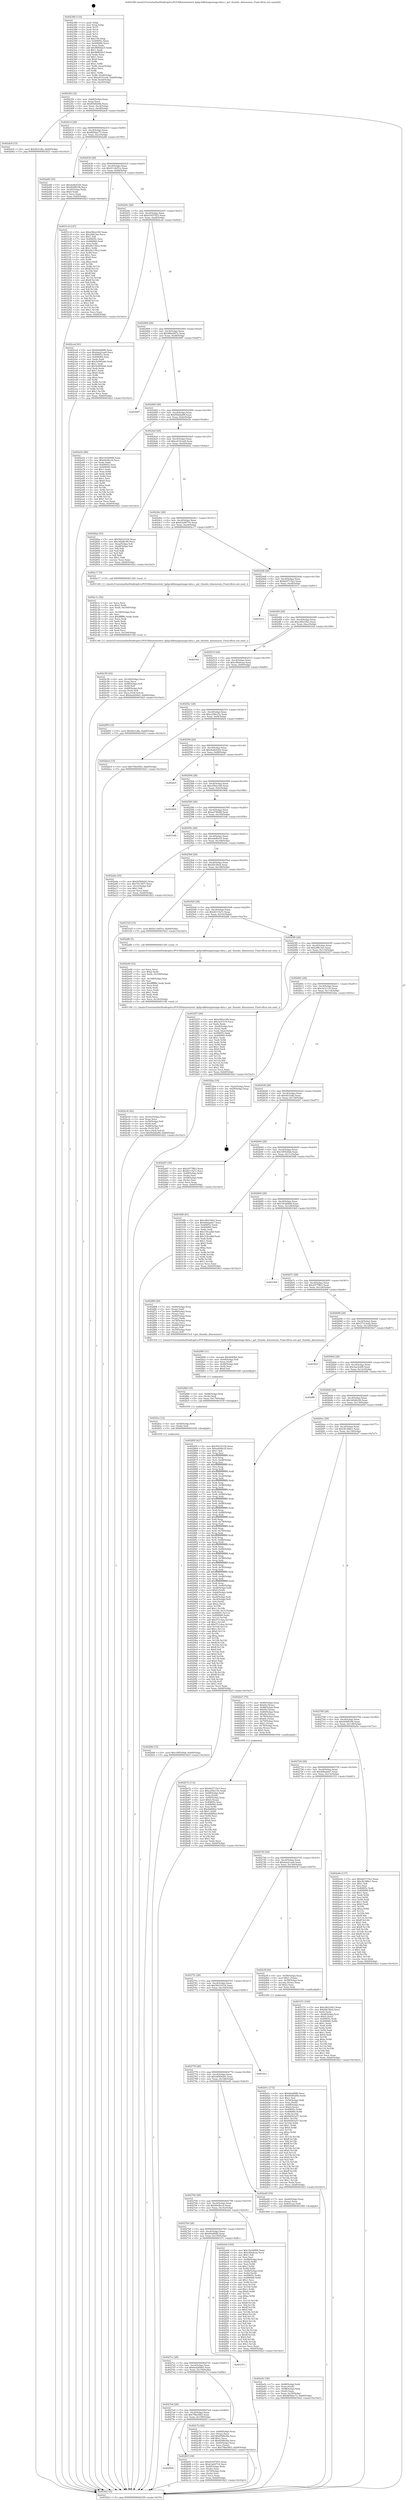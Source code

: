 digraph "0x402380" {
  label = "0x402380 (/mnt/c/Users/mathe/Desktop/tcc/POCII/binaries/extr_kphp-kdbimageimage-data.c_get_thumbs_dimensions_Final-ollvm.out::main(0))"
  labelloc = "t"
  node[shape=record]

  Entry [label="",width=0.3,height=0.3,shape=circle,fillcolor=black,style=filled]
  "0x4023f4" [label="{
     0x4023f4 [32]\l
     | [instrs]\l
     &nbsp;&nbsp;0x4023f4 \<+6\>: mov -0xb0(%rbp),%eax\l
     &nbsp;&nbsp;0x4023fa \<+2\>: mov %eax,%ecx\l
     &nbsp;&nbsp;0x4023fc \<+6\>: sub $0x85d02f4b,%ecx\l
     &nbsp;&nbsp;0x402402 \<+6\>: mov %eax,-0xc4(%rbp)\l
     &nbsp;&nbsp;0x402408 \<+6\>: mov %ecx,-0xc8(%rbp)\l
     &nbsp;&nbsp;0x40240e \<+6\>: je 0000000000402dc8 \<main+0xa48\>\l
  }"]
  "0x402dc8" [label="{
     0x402dc8 [15]\l
     | [instrs]\l
     &nbsp;&nbsp;0x402dc8 \<+10\>: movl $0x4b31dfa,-0xb0(%rbp)\l
     &nbsp;&nbsp;0x402dd2 \<+5\>: jmp 0000000000403423 \<main+0x10a3\>\l
  }"]
  "0x402414" [label="{
     0x402414 [28]\l
     | [instrs]\l
     &nbsp;&nbsp;0x402414 \<+5\>: jmp 0000000000402419 \<main+0x99\>\l
     &nbsp;&nbsp;0x402419 \<+6\>: mov -0xc4(%rbp),%eax\l
     &nbsp;&nbsp;0x40241f \<+5\>: sub $0x865dac73,%eax\l
     &nbsp;&nbsp;0x402424 \<+6\>: mov %eax,-0xcc(%rbp)\l
     &nbsp;&nbsp;0x40242a \<+6\>: je 0000000000402a80 \<main+0x700\>\l
  }"]
  Exit [label="",width=0.3,height=0.3,shape=circle,fillcolor=black,style=filled,peripheries=2]
  "0x402a80" [label="{
     0x402a80 [30]\l
     | [instrs]\l
     &nbsp;&nbsp;0x402a80 \<+5\>: mov $0xda4b4326,%eax\l
     &nbsp;&nbsp;0x402a85 \<+5\>: mov $0x464f810b,%ecx\l
     &nbsp;&nbsp;0x402a8a \<+3\>: mov -0x30(%rbp),%edx\l
     &nbsp;&nbsp;0x402a8d \<+3\>: cmp $0x0,%edx\l
     &nbsp;&nbsp;0x402a90 \<+3\>: cmove %ecx,%eax\l
     &nbsp;&nbsp;0x402a93 \<+6\>: mov %eax,-0xb0(%rbp)\l
     &nbsp;&nbsp;0x402a99 \<+5\>: jmp 0000000000403423 \<main+0x10a3\>\l
  }"]
  "0x402430" [label="{
     0x402430 [28]\l
     | [instrs]\l
     &nbsp;&nbsp;0x402430 \<+5\>: jmp 0000000000402435 \<main+0xb5\>\l
     &nbsp;&nbsp;0x402435 \<+6\>: mov -0xc4(%rbp),%eax\l
     &nbsp;&nbsp;0x40243b \<+5\>: sub $0x9114d51e,%eax\l
     &nbsp;&nbsp;0x402440 \<+6\>: mov %eax,-0xd0(%rbp)\l
     &nbsp;&nbsp;0x402446 \<+6\>: je 00000000004031c4 \<main+0xe44\>\l
  }"]
  "0x402fd6" [label="{
     0x402fd6 [15]\l
     | [instrs]\l
     &nbsp;&nbsp;0x402fd6 \<+10\>: movl $0x169520ab,-0xb0(%rbp)\l
     &nbsp;&nbsp;0x402fe0 \<+5\>: jmp 0000000000403423 \<main+0x10a3\>\l
  }"]
  "0x4031c4" [label="{
     0x4031c4 [147]\l
     | [instrs]\l
     &nbsp;&nbsp;0x4031c4 \<+5\>: mov $0xe582a189,%eax\l
     &nbsp;&nbsp;0x4031c9 \<+5\>: mov $0x298c3ee,%ecx\l
     &nbsp;&nbsp;0x4031ce \<+2\>: mov $0x1,%dl\l
     &nbsp;&nbsp;0x4031d0 \<+7\>: mov 0x40605c,%esi\l
     &nbsp;&nbsp;0x4031d7 \<+7\>: mov 0x406060,%edi\l
     &nbsp;&nbsp;0x4031de \<+3\>: mov %esi,%r8d\l
     &nbsp;&nbsp;0x4031e1 \<+7\>: sub $0x29c150c2,%r8d\l
     &nbsp;&nbsp;0x4031e8 \<+4\>: sub $0x1,%r8d\l
     &nbsp;&nbsp;0x4031ec \<+7\>: add $0x29c150c2,%r8d\l
     &nbsp;&nbsp;0x4031f3 \<+4\>: imul %r8d,%esi\l
     &nbsp;&nbsp;0x4031f7 \<+3\>: and $0x1,%esi\l
     &nbsp;&nbsp;0x4031fa \<+3\>: cmp $0x0,%esi\l
     &nbsp;&nbsp;0x4031fd \<+4\>: sete %r9b\l
     &nbsp;&nbsp;0x403201 \<+3\>: cmp $0xa,%edi\l
     &nbsp;&nbsp;0x403204 \<+4\>: setl %r10b\l
     &nbsp;&nbsp;0x403208 \<+3\>: mov %r9b,%r11b\l
     &nbsp;&nbsp;0x40320b \<+4\>: xor $0xff,%r11b\l
     &nbsp;&nbsp;0x40320f \<+3\>: mov %r10b,%bl\l
     &nbsp;&nbsp;0x403212 \<+3\>: xor $0xff,%bl\l
     &nbsp;&nbsp;0x403215 \<+3\>: xor $0x1,%dl\l
     &nbsp;&nbsp;0x403218 \<+3\>: mov %r11b,%r14b\l
     &nbsp;&nbsp;0x40321b \<+4\>: and $0xff,%r14b\l
     &nbsp;&nbsp;0x40321f \<+3\>: and %dl,%r9b\l
     &nbsp;&nbsp;0x403222 \<+3\>: mov %bl,%r15b\l
     &nbsp;&nbsp;0x403225 \<+4\>: and $0xff,%r15b\l
     &nbsp;&nbsp;0x403229 \<+3\>: and %dl,%r10b\l
     &nbsp;&nbsp;0x40322c \<+3\>: or %r9b,%r14b\l
     &nbsp;&nbsp;0x40322f \<+3\>: or %r10b,%r15b\l
     &nbsp;&nbsp;0x403232 \<+3\>: xor %r15b,%r14b\l
     &nbsp;&nbsp;0x403235 \<+3\>: or %bl,%r11b\l
     &nbsp;&nbsp;0x403238 \<+4\>: xor $0xff,%r11b\l
     &nbsp;&nbsp;0x40323c \<+3\>: or $0x1,%dl\l
     &nbsp;&nbsp;0x40323f \<+3\>: and %dl,%r11b\l
     &nbsp;&nbsp;0x403242 \<+3\>: or %r11b,%r14b\l
     &nbsp;&nbsp;0x403245 \<+4\>: test $0x1,%r14b\l
     &nbsp;&nbsp;0x403249 \<+3\>: cmovne %ecx,%eax\l
     &nbsp;&nbsp;0x40324c \<+6\>: mov %eax,-0xb0(%rbp)\l
     &nbsp;&nbsp;0x403252 \<+5\>: jmp 0000000000403423 \<main+0x10a3\>\l
  }"]
  "0x40244c" [label="{
     0x40244c [28]\l
     | [instrs]\l
     &nbsp;&nbsp;0x40244c \<+5\>: jmp 0000000000402451 \<main+0xd1\>\l
     &nbsp;&nbsp;0x402451 \<+6\>: mov -0xc4(%rbp),%eax\l
     &nbsp;&nbsp;0x402457 \<+5\>: sub $0x91657053,%eax\l
     &nbsp;&nbsp;0x40245c \<+6\>: mov %eax,-0xd4(%rbp)\l
     &nbsp;&nbsp;0x402462 \<+6\>: je 0000000000402ca4 \<main+0x924\>\l
  }"]
  "0x402fca" [label="{
     0x402fca [12]\l
     | [instrs]\l
     &nbsp;&nbsp;0x402fca \<+4\>: mov -0x50(%rbp),%rdi\l
     &nbsp;&nbsp;0x402fce \<+3\>: mov (%rdi),%rdi\l
     &nbsp;&nbsp;0x402fd1 \<+5\>: call 0000000000401030 \<free@plt\>\l
     | [calls]\l
     &nbsp;&nbsp;0x401030 \{1\} (unknown)\l
  }"]
  "0x402ca4" [label="{
     0x402ca4 [91]\l
     | [instrs]\l
     &nbsp;&nbsp;0x402ca4 \<+5\>: mov $0x64a6f0f6,%eax\l
     &nbsp;&nbsp;0x402ca9 \<+5\>: mov $0x4aa21aa9,%ecx\l
     &nbsp;&nbsp;0x402cae \<+7\>: mov 0x40605c,%edx\l
     &nbsp;&nbsp;0x402cb5 \<+7\>: mov 0x406060,%esi\l
     &nbsp;&nbsp;0x402cbc \<+2\>: mov %edx,%edi\l
     &nbsp;&nbsp;0x402cbe \<+6\>: add $0x5e995ebb,%edi\l
     &nbsp;&nbsp;0x402cc4 \<+3\>: sub $0x1,%edi\l
     &nbsp;&nbsp;0x402cc7 \<+6\>: sub $0x5e995ebb,%edi\l
     &nbsp;&nbsp;0x402ccd \<+3\>: imul %edi,%edx\l
     &nbsp;&nbsp;0x402cd0 \<+3\>: and $0x1,%edx\l
     &nbsp;&nbsp;0x402cd3 \<+3\>: cmp $0x0,%edx\l
     &nbsp;&nbsp;0x402cd6 \<+4\>: sete %r8b\l
     &nbsp;&nbsp;0x402cda \<+3\>: cmp $0xa,%esi\l
     &nbsp;&nbsp;0x402cdd \<+4\>: setl %r9b\l
     &nbsp;&nbsp;0x402ce1 \<+3\>: mov %r8b,%r10b\l
     &nbsp;&nbsp;0x402ce4 \<+3\>: and %r9b,%r10b\l
     &nbsp;&nbsp;0x402ce7 \<+3\>: xor %r9b,%r8b\l
     &nbsp;&nbsp;0x402cea \<+3\>: or %r8b,%r10b\l
     &nbsp;&nbsp;0x402ced \<+4\>: test $0x1,%r10b\l
     &nbsp;&nbsp;0x402cf1 \<+3\>: cmovne %ecx,%eax\l
     &nbsp;&nbsp;0x402cf4 \<+6\>: mov %eax,-0xb0(%rbp)\l
     &nbsp;&nbsp;0x402cfa \<+5\>: jmp 0000000000403423 \<main+0x10a3\>\l
  }"]
  "0x402468" [label="{
     0x402468 [28]\l
     | [instrs]\l
     &nbsp;&nbsp;0x402468 \<+5\>: jmp 000000000040246d \<main+0xed\>\l
     &nbsp;&nbsp;0x40246d \<+6\>: mov -0xc4(%rbp),%eax\l
     &nbsp;&nbsp;0x402473 \<+5\>: sub $0x984a967a,%eax\l
     &nbsp;&nbsp;0x402478 \<+6\>: mov %eax,-0xd8(%rbp)\l
     &nbsp;&nbsp;0x40247e \<+6\>: je 0000000000403087 \<main+0xd07\>\l
  }"]
  "0x402fb8" [label="{
     0x402fb8 [18]\l
     | [instrs]\l
     &nbsp;&nbsp;0x402fb8 \<+4\>: mov -0x68(%rbp),%rdi\l
     &nbsp;&nbsp;0x402fbc \<+3\>: mov (%rdi),%rdi\l
     &nbsp;&nbsp;0x402fbf \<+6\>: mov %eax,-0x170(%rbp)\l
     &nbsp;&nbsp;0x402fc5 \<+5\>: call 0000000000401030 \<free@plt\>\l
     | [calls]\l
     &nbsp;&nbsp;0x401030 \{1\} (unknown)\l
  }"]
  "0x403087" [label="{
     0x403087\l
  }", style=dashed]
  "0x402484" [label="{
     0x402484 [28]\l
     | [instrs]\l
     &nbsp;&nbsp;0x402484 \<+5\>: jmp 0000000000402489 \<main+0x109\>\l
     &nbsp;&nbsp;0x402489 \<+6\>: mov -0xc4(%rbp),%eax\l
     &nbsp;&nbsp;0x40248f \<+5\>: sub $0x9922bd9f,%eax\l
     &nbsp;&nbsp;0x402494 \<+6\>: mov %eax,-0xdc(%rbp)\l
     &nbsp;&nbsp;0x40249a \<+6\>: je 0000000000402e5e \<main+0xade\>\l
  }"]
  "0x402f99" [label="{
     0x402f99 [31]\l
     | [instrs]\l
     &nbsp;&nbsp;0x402f99 \<+10\>: movabs $0x4040b6,%rdi\l
     &nbsp;&nbsp;0x402fa3 \<+4\>: mov -0x40(%rbp),%r8\l
     &nbsp;&nbsp;0x402fa7 \<+3\>: mov %eax,(%r8)\l
     &nbsp;&nbsp;0x402faa \<+4\>: mov -0x40(%rbp),%r8\l
     &nbsp;&nbsp;0x402fae \<+3\>: mov (%r8),%esi\l
     &nbsp;&nbsp;0x402fb1 \<+2\>: mov $0x0,%al\l
     &nbsp;&nbsp;0x402fb3 \<+5\>: call 0000000000401040 \<printf@plt\>\l
     | [calls]\l
     &nbsp;&nbsp;0x401040 \{1\} (unknown)\l
  }"]
  "0x402e5e" [label="{
     0x402e5e [86]\l
     | [instrs]\l
     &nbsp;&nbsp;0x402e5e \<+5\>: mov $0x19c0d468,%eax\l
     &nbsp;&nbsp;0x402e63 \<+5\>: mov $0x60cfbcc0,%ecx\l
     &nbsp;&nbsp;0x402e68 \<+2\>: xor %edx,%edx\l
     &nbsp;&nbsp;0x402e6a \<+7\>: mov 0x40605c,%esi\l
     &nbsp;&nbsp;0x402e71 \<+7\>: mov 0x406060,%edi\l
     &nbsp;&nbsp;0x402e78 \<+3\>: sub $0x1,%edx\l
     &nbsp;&nbsp;0x402e7b \<+3\>: mov %esi,%r8d\l
     &nbsp;&nbsp;0x402e7e \<+3\>: add %edx,%r8d\l
     &nbsp;&nbsp;0x402e81 \<+4\>: imul %r8d,%esi\l
     &nbsp;&nbsp;0x402e85 \<+3\>: and $0x1,%esi\l
     &nbsp;&nbsp;0x402e88 \<+3\>: cmp $0x0,%esi\l
     &nbsp;&nbsp;0x402e8b \<+4\>: sete %r9b\l
     &nbsp;&nbsp;0x402e8f \<+3\>: cmp $0xa,%edi\l
     &nbsp;&nbsp;0x402e92 \<+4\>: setl %r10b\l
     &nbsp;&nbsp;0x402e96 \<+3\>: mov %r9b,%r11b\l
     &nbsp;&nbsp;0x402e99 \<+3\>: and %r10b,%r11b\l
     &nbsp;&nbsp;0x402e9c \<+3\>: xor %r10b,%r9b\l
     &nbsp;&nbsp;0x402e9f \<+3\>: or %r9b,%r11b\l
     &nbsp;&nbsp;0x402ea2 \<+4\>: test $0x1,%r11b\l
     &nbsp;&nbsp;0x402ea6 \<+3\>: cmovne %ecx,%eax\l
     &nbsp;&nbsp;0x402ea9 \<+6\>: mov %eax,-0xb0(%rbp)\l
     &nbsp;&nbsp;0x402eaf \<+5\>: jmp 0000000000403423 \<main+0x10a3\>\l
  }"]
  "0x4024a0" [label="{
     0x4024a0 [28]\l
     | [instrs]\l
     &nbsp;&nbsp;0x4024a0 \<+5\>: jmp 00000000004024a5 \<main+0x125\>\l
     &nbsp;&nbsp;0x4024a5 \<+6\>: mov -0xc4(%rbp),%eax\l
     &nbsp;&nbsp;0x4024ab \<+5\>: sub $0xa4141ee8,%eax\l
     &nbsp;&nbsp;0x4024b0 \<+6\>: mov %eax,-0xe0(%rbp)\l
     &nbsp;&nbsp;0x4024b6 \<+6\>: je 000000000040282a \<main+0x4aa\>\l
  }"]
  "0x402e34" [label="{
     0x402e34 [42]\l
     | [instrs]\l
     &nbsp;&nbsp;0x402e34 \<+6\>: mov -0x16c(%rbp),%ecx\l
     &nbsp;&nbsp;0x402e3a \<+3\>: imul %eax,%ecx\l
     &nbsp;&nbsp;0x402e3d \<+4\>: mov -0x50(%rbp),%r8\l
     &nbsp;&nbsp;0x402e41 \<+3\>: mov (%r8),%r8\l
     &nbsp;&nbsp;0x402e44 \<+4\>: mov -0x48(%rbp),%r9\l
     &nbsp;&nbsp;0x402e48 \<+3\>: movslq (%r9),%r9\l
     &nbsp;&nbsp;0x402e4b \<+4\>: mov %ecx,(%r8,%r9,4)\l
     &nbsp;&nbsp;0x402e4f \<+10\>: movl $0x9922bd9f,-0xb0(%rbp)\l
     &nbsp;&nbsp;0x402e59 \<+5\>: jmp 0000000000403423 \<main+0x10a3\>\l
  }"]
  "0x40282a" [label="{
     0x40282a [53]\l
     | [instrs]\l
     &nbsp;&nbsp;0x40282a \<+5\>: mov $0x56210334,%eax\l
     &nbsp;&nbsp;0x40282f \<+5\>: mov $0x3d2d6c99,%ecx\l
     &nbsp;&nbsp;0x402834 \<+6\>: mov -0xaa(%rbp),%dl\l
     &nbsp;&nbsp;0x40283a \<+7\>: mov -0xa9(%rbp),%sil\l
     &nbsp;&nbsp;0x402841 \<+3\>: mov %dl,%dil\l
     &nbsp;&nbsp;0x402844 \<+3\>: and %sil,%dil\l
     &nbsp;&nbsp;0x402847 \<+3\>: xor %sil,%dl\l
     &nbsp;&nbsp;0x40284a \<+3\>: or %dl,%dil\l
     &nbsp;&nbsp;0x40284d \<+4\>: test $0x1,%dil\l
     &nbsp;&nbsp;0x402851 \<+3\>: cmovne %ecx,%eax\l
     &nbsp;&nbsp;0x402854 \<+6\>: mov %eax,-0xb0(%rbp)\l
     &nbsp;&nbsp;0x40285a \<+5\>: jmp 0000000000403423 \<main+0x10a3\>\l
  }"]
  "0x4024bc" [label="{
     0x4024bc [28]\l
     | [instrs]\l
     &nbsp;&nbsp;0x4024bc \<+5\>: jmp 00000000004024c1 \<main+0x141\>\l
     &nbsp;&nbsp;0x4024c1 \<+6\>: mov -0xc4(%rbp),%eax\l
     &nbsp;&nbsp;0x4024c7 \<+5\>: sub $0xb3a00716,%eax\l
     &nbsp;&nbsp;0x4024cc \<+6\>: mov %eax,-0xe4(%rbp)\l
     &nbsp;&nbsp;0x4024d2 \<+6\>: je 0000000000402c17 \<main+0x897\>\l
  }"]
  "0x403423" [label="{
     0x403423 [5]\l
     | [instrs]\l
     &nbsp;&nbsp;0x403423 \<+5\>: jmp 00000000004023f4 \<main+0x74\>\l
  }"]
  "0x402380" [label="{
     0x402380 [116]\l
     | [instrs]\l
     &nbsp;&nbsp;0x402380 \<+1\>: push %rbp\l
     &nbsp;&nbsp;0x402381 \<+3\>: mov %rsp,%rbp\l
     &nbsp;&nbsp;0x402384 \<+2\>: push %r15\l
     &nbsp;&nbsp;0x402386 \<+2\>: push %r14\l
     &nbsp;&nbsp;0x402388 \<+2\>: push %r13\l
     &nbsp;&nbsp;0x40238a \<+2\>: push %r12\l
     &nbsp;&nbsp;0x40238c \<+1\>: push %rbx\l
     &nbsp;&nbsp;0x40238d \<+7\>: sub $0x158,%rsp\l
     &nbsp;&nbsp;0x402394 \<+7\>: mov 0x40605c,%eax\l
     &nbsp;&nbsp;0x40239b \<+7\>: mov 0x406060,%ecx\l
     &nbsp;&nbsp;0x4023a2 \<+2\>: mov %eax,%edx\l
     &nbsp;&nbsp;0x4023a4 \<+6\>: add $0x86f0d2e5,%edx\l
     &nbsp;&nbsp;0x4023aa \<+3\>: sub $0x1,%edx\l
     &nbsp;&nbsp;0x4023ad \<+6\>: sub $0x86f0d2e5,%edx\l
     &nbsp;&nbsp;0x4023b3 \<+3\>: imul %edx,%eax\l
     &nbsp;&nbsp;0x4023b6 \<+3\>: and $0x1,%eax\l
     &nbsp;&nbsp;0x4023b9 \<+3\>: cmp $0x0,%eax\l
     &nbsp;&nbsp;0x4023bc \<+4\>: sete %r8b\l
     &nbsp;&nbsp;0x4023c0 \<+4\>: and $0x1,%r8b\l
     &nbsp;&nbsp;0x4023c4 \<+7\>: mov %r8b,-0xaa(%rbp)\l
     &nbsp;&nbsp;0x4023cb \<+3\>: cmp $0xa,%ecx\l
     &nbsp;&nbsp;0x4023ce \<+4\>: setl %r8b\l
     &nbsp;&nbsp;0x4023d2 \<+4\>: and $0x1,%r8b\l
     &nbsp;&nbsp;0x4023d6 \<+7\>: mov %r8b,-0xa9(%rbp)\l
     &nbsp;&nbsp;0x4023dd \<+10\>: movl $0xa4141ee8,-0xb0(%rbp)\l
     &nbsp;&nbsp;0x4023e7 \<+6\>: mov %edi,-0xb4(%rbp)\l
     &nbsp;&nbsp;0x4023ed \<+7\>: mov %rsi,-0xc0(%rbp)\l
  }"]
  "0x402e00" [label="{
     0x402e00 [52]\l
     | [instrs]\l
     &nbsp;&nbsp;0x402e00 \<+2\>: xor %ecx,%ecx\l
     &nbsp;&nbsp;0x402e02 \<+5\>: mov $0x2,%edx\l
     &nbsp;&nbsp;0x402e07 \<+6\>: mov %edx,-0x168(%rbp)\l
     &nbsp;&nbsp;0x402e0d \<+1\>: cltd\l
     &nbsp;&nbsp;0x402e0e \<+6\>: mov -0x168(%rbp),%esi\l
     &nbsp;&nbsp;0x402e14 \<+2\>: idiv %esi\l
     &nbsp;&nbsp;0x402e16 \<+6\>: imul $0xfffffffe,%edx,%edx\l
     &nbsp;&nbsp;0x402e1c \<+2\>: mov %ecx,%edi\l
     &nbsp;&nbsp;0x402e1e \<+2\>: sub %edx,%edi\l
     &nbsp;&nbsp;0x402e20 \<+2\>: mov %ecx,%edx\l
     &nbsp;&nbsp;0x402e22 \<+3\>: sub $0x1,%edx\l
     &nbsp;&nbsp;0x402e25 \<+2\>: add %edx,%edi\l
     &nbsp;&nbsp;0x402e27 \<+2\>: sub %edi,%ecx\l
     &nbsp;&nbsp;0x402e29 \<+6\>: mov %ecx,-0x16c(%rbp)\l
     &nbsp;&nbsp;0x402e2f \<+5\>: call 0000000000401160 \<next_i\>\l
     | [calls]\l
     &nbsp;&nbsp;0x401160 \{1\} (/mnt/c/Users/mathe/Desktop/tcc/POCII/binaries/extr_kphp-kdbimageimage-data.c_get_thumbs_dimensions_Final-ollvm.out::next_i)\l
  }"]
  "0x402c17" [label="{
     0x402c17 [5]\l
     | [instrs]\l
     &nbsp;&nbsp;0x402c17 \<+5\>: call 0000000000401160 \<next_i\>\l
     | [calls]\l
     &nbsp;&nbsp;0x401160 \{1\} (/mnt/c/Users/mathe/Desktop/tcc/POCII/binaries/extr_kphp-kdbimageimage-data.c_get_thumbs_dimensions_Final-ollvm.out::next_i)\l
  }"]
  "0x4024d8" [label="{
     0x4024d8 [28]\l
     | [instrs]\l
     &nbsp;&nbsp;0x4024d8 \<+5\>: jmp 00000000004024dd \<main+0x15d\>\l
     &nbsp;&nbsp;0x4024dd \<+6\>: mov -0xc4(%rbp),%eax\l
     &nbsp;&nbsp;0x4024e3 \<+5\>: sub $0xbb5715a3,%eax\l
     &nbsp;&nbsp;0x4024e8 \<+6\>: mov %eax,-0xe8(%rbp)\l
     &nbsp;&nbsp;0x4024ee \<+6\>: je 0000000000403311 \<main+0xf91\>\l
  }"]
  "0x402d1c" [label="{
     0x402d1c [172]\l
     | [instrs]\l
     &nbsp;&nbsp;0x402d1c \<+5\>: mov $0x64a6f0f6,%ecx\l
     &nbsp;&nbsp;0x402d21 \<+5\>: mov $0x85d02f4b,%edx\l
     &nbsp;&nbsp;0x402d26 \<+3\>: mov $0x1,%sil\l
     &nbsp;&nbsp;0x402d29 \<+4\>: mov -0x50(%rbp),%rdi\l
     &nbsp;&nbsp;0x402d2d \<+3\>: mov %rax,(%rdi)\l
     &nbsp;&nbsp;0x402d30 \<+4\>: mov -0x48(%rbp),%rax\l
     &nbsp;&nbsp;0x402d34 \<+6\>: movl $0x0,(%rax)\l
     &nbsp;&nbsp;0x402d3a \<+8\>: mov 0x40605c,%r8d\l
     &nbsp;&nbsp;0x402d42 \<+8\>: mov 0x406060,%r9d\l
     &nbsp;&nbsp;0x402d4a \<+3\>: mov %r8d,%r10d\l
     &nbsp;&nbsp;0x402d4d \<+7\>: add $0x94563a57,%r10d\l
     &nbsp;&nbsp;0x402d54 \<+4\>: sub $0x1,%r10d\l
     &nbsp;&nbsp;0x402d58 \<+7\>: sub $0x94563a57,%r10d\l
     &nbsp;&nbsp;0x402d5f \<+4\>: imul %r10d,%r8d\l
     &nbsp;&nbsp;0x402d63 \<+4\>: and $0x1,%r8d\l
     &nbsp;&nbsp;0x402d67 \<+4\>: cmp $0x0,%r8d\l
     &nbsp;&nbsp;0x402d6b \<+4\>: sete %r11b\l
     &nbsp;&nbsp;0x402d6f \<+4\>: cmp $0xa,%r9d\l
     &nbsp;&nbsp;0x402d73 \<+3\>: setl %bl\l
     &nbsp;&nbsp;0x402d76 \<+3\>: mov %r11b,%r14b\l
     &nbsp;&nbsp;0x402d79 \<+4\>: xor $0xff,%r14b\l
     &nbsp;&nbsp;0x402d7d \<+3\>: mov %bl,%r15b\l
     &nbsp;&nbsp;0x402d80 \<+4\>: xor $0xff,%r15b\l
     &nbsp;&nbsp;0x402d84 \<+4\>: xor $0x0,%sil\l
     &nbsp;&nbsp;0x402d88 \<+3\>: mov %r14b,%r12b\l
     &nbsp;&nbsp;0x402d8b \<+4\>: and $0x0,%r12b\l
     &nbsp;&nbsp;0x402d8f \<+3\>: and %sil,%r11b\l
     &nbsp;&nbsp;0x402d92 \<+3\>: mov %r15b,%r13b\l
     &nbsp;&nbsp;0x402d95 \<+4\>: and $0x0,%r13b\l
     &nbsp;&nbsp;0x402d99 \<+3\>: and %sil,%bl\l
     &nbsp;&nbsp;0x402d9c \<+3\>: or %r11b,%r12b\l
     &nbsp;&nbsp;0x402d9f \<+3\>: or %bl,%r13b\l
     &nbsp;&nbsp;0x402da2 \<+3\>: xor %r13b,%r12b\l
     &nbsp;&nbsp;0x402da5 \<+3\>: or %r15b,%r14b\l
     &nbsp;&nbsp;0x402da8 \<+4\>: xor $0xff,%r14b\l
     &nbsp;&nbsp;0x402dac \<+4\>: or $0x0,%sil\l
     &nbsp;&nbsp;0x402db0 \<+3\>: and %sil,%r14b\l
     &nbsp;&nbsp;0x402db3 \<+3\>: or %r14b,%r12b\l
     &nbsp;&nbsp;0x402db6 \<+4\>: test $0x1,%r12b\l
     &nbsp;&nbsp;0x402dba \<+3\>: cmovne %edx,%ecx\l
     &nbsp;&nbsp;0x402dbd \<+6\>: mov %ecx,-0xb0(%rbp)\l
     &nbsp;&nbsp;0x402dc3 \<+5\>: jmp 0000000000403423 \<main+0x10a3\>\l
  }"]
  "0x403311" [label="{
     0x403311\l
  }", style=dashed]
  "0x4024f4" [label="{
     0x4024f4 [28]\l
     | [instrs]\l
     &nbsp;&nbsp;0x4024f4 \<+5\>: jmp 00000000004024f9 \<main+0x179\>\l
     &nbsp;&nbsp;0x4024f9 \<+6\>: mov -0xc4(%rbp),%eax\l
     &nbsp;&nbsp;0x4024ff \<+5\>: sub $0xc06216b3,%eax\l
     &nbsp;&nbsp;0x402504 \<+6\>: mov %eax,-0xec(%rbp)\l
     &nbsp;&nbsp;0x40250a \<+6\>: je 00000000004033ef \<main+0x106f\>\l
  }"]
  "0x402c50" [label="{
     0x402c50 [42]\l
     | [instrs]\l
     &nbsp;&nbsp;0x402c50 \<+6\>: mov -0x164(%rbp),%ecx\l
     &nbsp;&nbsp;0x402c56 \<+3\>: imul %eax,%ecx\l
     &nbsp;&nbsp;0x402c59 \<+4\>: mov -0x68(%rbp),%r8\l
     &nbsp;&nbsp;0x402c5d \<+3\>: mov (%r8),%r8\l
     &nbsp;&nbsp;0x402c60 \<+4\>: mov -0x60(%rbp),%r9\l
     &nbsp;&nbsp;0x402c64 \<+3\>: movslq (%r9),%r9\l
     &nbsp;&nbsp;0x402c67 \<+4\>: mov %ecx,(%r8,%r9,4)\l
     &nbsp;&nbsp;0x402c6b \<+10\>: movl $0x6ad209d3,-0xb0(%rbp)\l
     &nbsp;&nbsp;0x402c75 \<+5\>: jmp 0000000000403423 \<main+0x10a3\>\l
  }"]
  "0x4033ef" [label="{
     0x4033ef\l
  }", style=dashed]
  "0x402510" [label="{
     0x402510 [28]\l
     | [instrs]\l
     &nbsp;&nbsp;0x402510 \<+5\>: jmp 0000000000402515 \<main+0x195\>\l
     &nbsp;&nbsp;0x402515 \<+6\>: mov -0xc4(%rbp),%eax\l
     &nbsp;&nbsp;0x40251b \<+5\>: sub $0xc99a0caa,%eax\l
     &nbsp;&nbsp;0x402520 \<+6\>: mov %eax,-0xf0(%rbp)\l
     &nbsp;&nbsp;0x402526 \<+6\>: je 0000000000402f59 \<main+0xbd9\>\l
  }"]
  "0x402c1c" [label="{
     0x402c1c [52]\l
     | [instrs]\l
     &nbsp;&nbsp;0x402c1c \<+2\>: xor %ecx,%ecx\l
     &nbsp;&nbsp;0x402c1e \<+5\>: mov $0x2,%edx\l
     &nbsp;&nbsp;0x402c23 \<+6\>: mov %edx,-0x160(%rbp)\l
     &nbsp;&nbsp;0x402c29 \<+1\>: cltd\l
     &nbsp;&nbsp;0x402c2a \<+6\>: mov -0x160(%rbp),%esi\l
     &nbsp;&nbsp;0x402c30 \<+2\>: idiv %esi\l
     &nbsp;&nbsp;0x402c32 \<+6\>: imul $0xfffffffe,%edx,%edx\l
     &nbsp;&nbsp;0x402c38 \<+2\>: mov %ecx,%edi\l
     &nbsp;&nbsp;0x402c3a \<+2\>: sub %edx,%edi\l
     &nbsp;&nbsp;0x402c3c \<+2\>: mov %ecx,%edx\l
     &nbsp;&nbsp;0x402c3e \<+3\>: sub $0x1,%edx\l
     &nbsp;&nbsp;0x402c41 \<+2\>: add %edx,%edi\l
     &nbsp;&nbsp;0x402c43 \<+2\>: sub %edi,%ecx\l
     &nbsp;&nbsp;0x402c45 \<+6\>: mov %ecx,-0x164(%rbp)\l
     &nbsp;&nbsp;0x402c4b \<+5\>: call 0000000000401160 \<next_i\>\l
     | [calls]\l
     &nbsp;&nbsp;0x401160 \{1\} (/mnt/c/Users/mathe/Desktop/tcc/POCII/binaries/extr_kphp-kdbimageimage-data.c_get_thumbs_dimensions_Final-ollvm.out::next_i)\l
  }"]
  "0x402f59" [label="{
     0x402f59 [15]\l
     | [instrs]\l
     &nbsp;&nbsp;0x402f59 \<+10\>: movl $0x4b31dfa,-0xb0(%rbp)\l
     &nbsp;&nbsp;0x402f63 \<+5\>: jmp 0000000000403423 \<main+0x10a3\>\l
  }"]
  "0x40252c" [label="{
     0x40252c [28]\l
     | [instrs]\l
     &nbsp;&nbsp;0x40252c \<+5\>: jmp 0000000000402531 \<main+0x1b1\>\l
     &nbsp;&nbsp;0x402531 \<+6\>: mov -0xc4(%rbp),%eax\l
     &nbsp;&nbsp;0x402537 \<+5\>: sub $0xca58e15e,%eax\l
     &nbsp;&nbsp;0x40253c \<+6\>: mov %eax,-0xf4(%rbp)\l
     &nbsp;&nbsp;0x402542 \<+6\>: je 0000000000402be4 \<main+0x864\>\l
  }"]
  "0x402804" [label="{
     0x402804\l
  }", style=dashed]
  "0x402be4" [label="{
     0x402be4 [15]\l
     | [instrs]\l
     &nbsp;&nbsp;0x402be4 \<+10\>: movl $0x79be5f63,-0xb0(%rbp)\l
     &nbsp;&nbsp;0x402bee \<+5\>: jmp 0000000000403423 \<main+0x10a3\>\l
  }"]
  "0x402548" [label="{
     0x402548 [28]\l
     | [instrs]\l
     &nbsp;&nbsp;0x402548 \<+5\>: jmp 000000000040254d \<main+0x1cd\>\l
     &nbsp;&nbsp;0x40254d \<+6\>: mov -0xc4(%rbp),%eax\l
     &nbsp;&nbsp;0x402553 \<+5\>: sub $0xda4b4326,%eax\l
     &nbsp;&nbsp;0x402558 \<+6\>: mov %eax,-0xf8(%rbp)\l
     &nbsp;&nbsp;0x40255e \<+6\>: je 0000000000402fe5 \<main+0xc65\>\l
  }"]
  "0x402bf3" [label="{
     0x402bf3 [36]\l
     | [instrs]\l
     &nbsp;&nbsp;0x402bf3 \<+5\>: mov $0x91657053,%eax\l
     &nbsp;&nbsp;0x402bf8 \<+5\>: mov $0xb3a00716,%ecx\l
     &nbsp;&nbsp;0x402bfd \<+4\>: mov -0x60(%rbp),%rdx\l
     &nbsp;&nbsp;0x402c01 \<+2\>: mov (%rdx),%esi\l
     &nbsp;&nbsp;0x402c03 \<+4\>: mov -0x70(%rbp),%rdx\l
     &nbsp;&nbsp;0x402c07 \<+2\>: cmp (%rdx),%esi\l
     &nbsp;&nbsp;0x402c09 \<+3\>: cmovl %ecx,%eax\l
     &nbsp;&nbsp;0x402c0c \<+6\>: mov %eax,-0xb0(%rbp)\l
     &nbsp;&nbsp;0x402c12 \<+5\>: jmp 0000000000403423 \<main+0x10a3\>\l
  }"]
  "0x402fe5" [label="{
     0x402fe5\l
  }", style=dashed]
  "0x402564" [label="{
     0x402564 [28]\l
     | [instrs]\l
     &nbsp;&nbsp;0x402564 \<+5\>: jmp 0000000000402569 \<main+0x1e9\>\l
     &nbsp;&nbsp;0x402569 \<+6\>: mov -0xc4(%rbp),%eax\l
     &nbsp;&nbsp;0x40256f \<+5\>: sub $0xe582a189,%eax\l
     &nbsp;&nbsp;0x402574 \<+6\>: mov %eax,-0xfc(%rbp)\l
     &nbsp;&nbsp;0x40257a \<+6\>: je 000000000040340b \<main+0x108b\>\l
  }"]
  "0x4027e8" [label="{
     0x4027e8 [28]\l
     | [instrs]\l
     &nbsp;&nbsp;0x4027e8 \<+5\>: jmp 00000000004027ed \<main+0x46d\>\l
     &nbsp;&nbsp;0x4027ed \<+6\>: mov -0xc4(%rbp),%eax\l
     &nbsp;&nbsp;0x4027f3 \<+5\>: sub $0x79be5f63,%eax\l
     &nbsp;&nbsp;0x4027f8 \<+6\>: mov %eax,-0x158(%rbp)\l
     &nbsp;&nbsp;0x4027fe \<+6\>: je 0000000000402bf3 \<main+0x873\>\l
  }"]
  "0x40340b" [label="{
     0x40340b\l
  }", style=dashed]
  "0x402580" [label="{
     0x402580 [28]\l
     | [instrs]\l
     &nbsp;&nbsp;0x402580 \<+5\>: jmp 0000000000402585 \<main+0x205\>\l
     &nbsp;&nbsp;0x402585 \<+6\>: mov -0xc4(%rbp),%eax\l
     &nbsp;&nbsp;0x40258b \<+5\>: sub $0xea796d0f,%eax\l
     &nbsp;&nbsp;0x402590 \<+6\>: mov %eax,-0x100(%rbp)\l
     &nbsp;&nbsp;0x402596 \<+6\>: je 00000000004033db \<main+0x105b\>\l
  }"]
  "0x402c7a" [label="{
     0x402c7a [42]\l
     | [instrs]\l
     &nbsp;&nbsp;0x402c7a \<+4\>: mov -0x60(%rbp),%rax\l
     &nbsp;&nbsp;0x402c7e \<+2\>: mov (%rax),%ecx\l
     &nbsp;&nbsp;0x402c80 \<+6\>: add $0x85d8cfda,%ecx\l
     &nbsp;&nbsp;0x402c86 \<+3\>: add $0x1,%ecx\l
     &nbsp;&nbsp;0x402c89 \<+6\>: sub $0x85d8cfda,%ecx\l
     &nbsp;&nbsp;0x402c8f \<+4\>: mov -0x60(%rbp),%rax\l
     &nbsp;&nbsp;0x402c93 \<+2\>: mov %ecx,(%rax)\l
     &nbsp;&nbsp;0x402c95 \<+10\>: movl $0x79be5f63,-0xb0(%rbp)\l
     &nbsp;&nbsp;0x402c9f \<+5\>: jmp 0000000000403423 \<main+0x10a3\>\l
  }"]
  "0x4033db" [label="{
     0x4033db\l
  }", style=dashed]
  "0x40259c" [label="{
     0x40259c [28]\l
     | [instrs]\l
     &nbsp;&nbsp;0x40259c \<+5\>: jmp 00000000004025a1 \<main+0x221\>\l
     &nbsp;&nbsp;0x4025a1 \<+6\>: mov -0xc4(%rbp),%eax\l
     &nbsp;&nbsp;0x4025a7 \<+5\>: sub $0xedef0e18,%eax\l
     &nbsp;&nbsp;0x4025ac \<+6\>: mov %eax,-0x104(%rbp)\l
     &nbsp;&nbsp;0x4025b2 \<+6\>: je 0000000000402a0a \<main+0x68a\>\l
  }"]
  "0x4027cc" [label="{
     0x4027cc [28]\l
     | [instrs]\l
     &nbsp;&nbsp;0x4027cc \<+5\>: jmp 00000000004027d1 \<main+0x451\>\l
     &nbsp;&nbsp;0x4027d1 \<+6\>: mov -0xc4(%rbp),%eax\l
     &nbsp;&nbsp;0x4027d7 \<+5\>: sub $0x6ad209d3,%eax\l
     &nbsp;&nbsp;0x4027dc \<+6\>: mov %eax,-0x154(%rbp)\l
     &nbsp;&nbsp;0x4027e2 \<+6\>: je 0000000000402c7a \<main+0x8fa\>\l
  }"]
  "0x402a0a" [label="{
     0x402a0a [30]\l
     | [instrs]\l
     &nbsp;&nbsp;0x402a0a \<+5\>: mov $0x5d569293,%eax\l
     &nbsp;&nbsp;0x402a0f \<+5\>: mov $0x7f1c5f37,%ecx\l
     &nbsp;&nbsp;0x402a14 \<+3\>: mov -0x31(%rbp),%dl\l
     &nbsp;&nbsp;0x402a17 \<+3\>: test $0x1,%dl\l
     &nbsp;&nbsp;0x402a1a \<+3\>: cmovne %ecx,%eax\l
     &nbsp;&nbsp;0x402a1d \<+6\>: mov %eax,-0xb0(%rbp)\l
     &nbsp;&nbsp;0x402a23 \<+5\>: jmp 0000000000403423 \<main+0x10a3\>\l
  }"]
  "0x4025b8" [label="{
     0x4025b8 [28]\l
     | [instrs]\l
     &nbsp;&nbsp;0x4025b8 \<+5\>: jmp 00000000004025bd \<main+0x23d\>\l
     &nbsp;&nbsp;0x4025bd \<+6\>: mov -0xc4(%rbp),%eax\l
     &nbsp;&nbsp;0x4025c3 \<+5\>: sub $0xf2fc36e4,%eax\l
     &nbsp;&nbsp;0x4025c8 \<+6\>: mov %eax,-0x108(%rbp)\l
     &nbsp;&nbsp;0x4025ce \<+6\>: je 00000000004031b5 \<main+0xe35\>\l
  }"]
  "0x40337c" [label="{
     0x40337c\l
  }", style=dashed]
  "0x4031b5" [label="{
     0x4031b5 [15]\l
     | [instrs]\l
     &nbsp;&nbsp;0x4031b5 \<+10\>: movl $0x9114d51e,-0xb0(%rbp)\l
     &nbsp;&nbsp;0x4031bf \<+5\>: jmp 0000000000403423 \<main+0x10a3\>\l
  }"]
  "0x4025d4" [label="{
     0x4025d4 [28]\l
     | [instrs]\l
     &nbsp;&nbsp;0x4025d4 \<+5\>: jmp 00000000004025d9 \<main+0x259\>\l
     &nbsp;&nbsp;0x4025d9 \<+6\>: mov -0xc4(%rbp),%eax\l
     &nbsp;&nbsp;0x4025df \<+5\>: sub $0xfd115a7c,%eax\l
     &nbsp;&nbsp;0x4025e4 \<+6\>: mov %eax,-0x10c(%rbp)\l
     &nbsp;&nbsp;0x4025ea \<+6\>: je 0000000000402dfb \<main+0xa7b\>\l
  }"]
  "0x4027b0" [label="{
     0x4027b0 [28]\l
     | [instrs]\l
     &nbsp;&nbsp;0x4027b0 \<+5\>: jmp 00000000004027b5 \<main+0x435\>\l
     &nbsp;&nbsp;0x4027b5 \<+6\>: mov -0xc4(%rbp),%eax\l
     &nbsp;&nbsp;0x4027bb \<+5\>: sub $0x64a6f0f6,%eax\l
     &nbsp;&nbsp;0x4027c0 \<+6\>: mov %eax,-0x150(%rbp)\l
     &nbsp;&nbsp;0x4027c6 \<+6\>: je 000000000040337c \<main+0xffc\>\l
  }"]
  "0x402dfb" [label="{
     0x402dfb [5]\l
     | [instrs]\l
     &nbsp;&nbsp;0x402dfb \<+5\>: call 0000000000401160 \<next_i\>\l
     | [calls]\l
     &nbsp;&nbsp;0x401160 \{1\} (/mnt/c/Users/mathe/Desktop/tcc/POCII/binaries/extr_kphp-kdbimageimage-data.c_get_thumbs_dimensions_Final-ollvm.out::next_i)\l
  }"]
  "0x4025f0" [label="{
     0x4025f0 [28]\l
     | [instrs]\l
     &nbsp;&nbsp;0x4025f0 \<+5\>: jmp 00000000004025f5 \<main+0x275\>\l
     &nbsp;&nbsp;0x4025f5 \<+6\>: mov -0xc4(%rbp),%eax\l
     &nbsp;&nbsp;0x4025fb \<+5\>: sub $0x298c3ee,%eax\l
     &nbsp;&nbsp;0x402600 \<+6\>: mov %eax,-0x110(%rbp)\l
     &nbsp;&nbsp;0x402606 \<+6\>: je 0000000000403257 \<main+0xed7\>\l
  }"]
  "0x402eb4" [label="{
     0x402eb4 [165]\l
     | [instrs]\l
     &nbsp;&nbsp;0x402eb4 \<+5\>: mov $0x19c0d468,%eax\l
     &nbsp;&nbsp;0x402eb9 \<+5\>: mov $0xc99a0caa,%ecx\l
     &nbsp;&nbsp;0x402ebe \<+2\>: mov $0x1,%dl\l
     &nbsp;&nbsp;0x402ec0 \<+2\>: xor %esi,%esi\l
     &nbsp;&nbsp;0x402ec2 \<+4\>: mov -0x48(%rbp),%rdi\l
     &nbsp;&nbsp;0x402ec6 \<+3\>: mov (%rdi),%r8d\l
     &nbsp;&nbsp;0x402ec9 \<+3\>: mov %esi,%r9d\l
     &nbsp;&nbsp;0x402ecc \<+4\>: sub $0x1,%r9d\l
     &nbsp;&nbsp;0x402ed0 \<+3\>: sub %r9d,%r8d\l
     &nbsp;&nbsp;0x402ed3 \<+4\>: mov -0x48(%rbp),%rdi\l
     &nbsp;&nbsp;0x402ed7 \<+3\>: mov %r8d,(%rdi)\l
     &nbsp;&nbsp;0x402eda \<+8\>: mov 0x40605c,%r8d\l
     &nbsp;&nbsp;0x402ee2 \<+8\>: mov 0x406060,%r9d\l
     &nbsp;&nbsp;0x402eea \<+3\>: sub $0x1,%esi\l
     &nbsp;&nbsp;0x402eed \<+3\>: mov %r8d,%r10d\l
     &nbsp;&nbsp;0x402ef0 \<+3\>: add %esi,%r10d\l
     &nbsp;&nbsp;0x402ef3 \<+4\>: imul %r10d,%r8d\l
     &nbsp;&nbsp;0x402ef7 \<+4\>: and $0x1,%r8d\l
     &nbsp;&nbsp;0x402efb \<+4\>: cmp $0x0,%r8d\l
     &nbsp;&nbsp;0x402eff \<+4\>: sete %r11b\l
     &nbsp;&nbsp;0x402f03 \<+4\>: cmp $0xa,%r9d\l
     &nbsp;&nbsp;0x402f07 \<+3\>: setl %bl\l
     &nbsp;&nbsp;0x402f0a \<+3\>: mov %r11b,%r14b\l
     &nbsp;&nbsp;0x402f0d \<+4\>: xor $0xff,%r14b\l
     &nbsp;&nbsp;0x402f11 \<+3\>: mov %bl,%r15b\l
     &nbsp;&nbsp;0x402f14 \<+4\>: xor $0xff,%r15b\l
     &nbsp;&nbsp;0x402f18 \<+3\>: xor $0x0,%dl\l
     &nbsp;&nbsp;0x402f1b \<+3\>: mov %r14b,%r12b\l
     &nbsp;&nbsp;0x402f1e \<+4\>: and $0x0,%r12b\l
     &nbsp;&nbsp;0x402f22 \<+3\>: and %dl,%r11b\l
     &nbsp;&nbsp;0x402f25 \<+3\>: mov %r15b,%r13b\l
     &nbsp;&nbsp;0x402f28 \<+4\>: and $0x0,%r13b\l
     &nbsp;&nbsp;0x402f2c \<+2\>: and %dl,%bl\l
     &nbsp;&nbsp;0x402f2e \<+3\>: or %r11b,%r12b\l
     &nbsp;&nbsp;0x402f31 \<+3\>: or %bl,%r13b\l
     &nbsp;&nbsp;0x402f34 \<+3\>: xor %r13b,%r12b\l
     &nbsp;&nbsp;0x402f37 \<+3\>: or %r15b,%r14b\l
     &nbsp;&nbsp;0x402f3a \<+4\>: xor $0xff,%r14b\l
     &nbsp;&nbsp;0x402f3e \<+3\>: or $0x0,%dl\l
     &nbsp;&nbsp;0x402f41 \<+3\>: and %dl,%r14b\l
     &nbsp;&nbsp;0x402f44 \<+3\>: or %r14b,%r12b\l
     &nbsp;&nbsp;0x402f47 \<+4\>: test $0x1,%r12b\l
     &nbsp;&nbsp;0x402f4b \<+3\>: cmovne %ecx,%eax\l
     &nbsp;&nbsp;0x402f4e \<+6\>: mov %eax,-0xb0(%rbp)\l
     &nbsp;&nbsp;0x402f54 \<+5\>: jmp 0000000000403423 \<main+0x10a3\>\l
  }"]
  "0x403257" [label="{
     0x403257 [99]\l
     | [instrs]\l
     &nbsp;&nbsp;0x403257 \<+5\>: mov $0xe582a189,%eax\l
     &nbsp;&nbsp;0x40325c \<+5\>: mov $0x3a3c110,%ecx\l
     &nbsp;&nbsp;0x403261 \<+2\>: xor %edx,%edx\l
     &nbsp;&nbsp;0x403263 \<+7\>: mov -0xa8(%rbp),%rsi\l
     &nbsp;&nbsp;0x40326a \<+2\>: mov (%rsi),%edi\l
     &nbsp;&nbsp;0x40326c \<+3\>: mov %edi,-0x2c(%rbp)\l
     &nbsp;&nbsp;0x40326f \<+7\>: mov 0x40605c,%edi\l
     &nbsp;&nbsp;0x403276 \<+8\>: mov 0x406060,%r8d\l
     &nbsp;&nbsp;0x40327e \<+3\>: sub $0x1,%edx\l
     &nbsp;&nbsp;0x403281 \<+3\>: mov %edi,%r9d\l
     &nbsp;&nbsp;0x403284 \<+3\>: add %edx,%r9d\l
     &nbsp;&nbsp;0x403287 \<+4\>: imul %r9d,%edi\l
     &nbsp;&nbsp;0x40328b \<+3\>: and $0x1,%edi\l
     &nbsp;&nbsp;0x40328e \<+3\>: cmp $0x0,%edi\l
     &nbsp;&nbsp;0x403291 \<+4\>: sete %r10b\l
     &nbsp;&nbsp;0x403295 \<+4\>: cmp $0xa,%r8d\l
     &nbsp;&nbsp;0x403299 \<+4\>: setl %r11b\l
     &nbsp;&nbsp;0x40329d \<+3\>: mov %r10b,%bl\l
     &nbsp;&nbsp;0x4032a0 \<+3\>: and %r11b,%bl\l
     &nbsp;&nbsp;0x4032a3 \<+3\>: xor %r11b,%r10b\l
     &nbsp;&nbsp;0x4032a6 \<+3\>: or %r10b,%bl\l
     &nbsp;&nbsp;0x4032a9 \<+3\>: test $0x1,%bl\l
     &nbsp;&nbsp;0x4032ac \<+3\>: cmovne %ecx,%eax\l
     &nbsp;&nbsp;0x4032af \<+6\>: mov %eax,-0xb0(%rbp)\l
     &nbsp;&nbsp;0x4032b5 \<+5\>: jmp 0000000000403423 \<main+0x10a3\>\l
  }"]
  "0x40260c" [label="{
     0x40260c [28]\l
     | [instrs]\l
     &nbsp;&nbsp;0x40260c \<+5\>: jmp 0000000000402611 \<main+0x291\>\l
     &nbsp;&nbsp;0x402611 \<+6\>: mov -0xc4(%rbp),%eax\l
     &nbsp;&nbsp;0x402617 \<+5\>: sub $0x3a3c110,%eax\l
     &nbsp;&nbsp;0x40261c \<+6\>: mov %eax,-0x114(%rbp)\l
     &nbsp;&nbsp;0x402622 \<+6\>: je 00000000004032ba \<main+0xf3a\>\l
  }"]
  "0x402b72" [label="{
     0x402b72 [114]\l
     | [instrs]\l
     &nbsp;&nbsp;0x402b72 \<+5\>: mov $0xbb5715a3,%ecx\l
     &nbsp;&nbsp;0x402b77 \<+5\>: mov $0xca58e15e,%edx\l
     &nbsp;&nbsp;0x402b7c \<+4\>: mov -0x68(%rbp),%rdi\l
     &nbsp;&nbsp;0x402b80 \<+3\>: mov %rax,(%rdi)\l
     &nbsp;&nbsp;0x402b83 \<+4\>: mov -0x60(%rbp),%rax\l
     &nbsp;&nbsp;0x402b87 \<+6\>: movl $0x0,(%rax)\l
     &nbsp;&nbsp;0x402b8d \<+7\>: mov 0x40605c,%esi\l
     &nbsp;&nbsp;0x402b94 \<+8\>: mov 0x406060,%r8d\l
     &nbsp;&nbsp;0x402b9c \<+3\>: mov %esi,%r9d\l
     &nbsp;&nbsp;0x402b9f \<+7\>: sub $0xddd8fa2,%r9d\l
     &nbsp;&nbsp;0x402ba6 \<+4\>: sub $0x1,%r9d\l
     &nbsp;&nbsp;0x402baa \<+7\>: add $0xddd8fa2,%r9d\l
     &nbsp;&nbsp;0x402bb1 \<+4\>: imul %r9d,%esi\l
     &nbsp;&nbsp;0x402bb5 \<+3\>: and $0x1,%esi\l
     &nbsp;&nbsp;0x402bb8 \<+3\>: cmp $0x0,%esi\l
     &nbsp;&nbsp;0x402bbb \<+4\>: sete %r10b\l
     &nbsp;&nbsp;0x402bbf \<+4\>: cmp $0xa,%r8d\l
     &nbsp;&nbsp;0x402bc3 \<+4\>: setl %r11b\l
     &nbsp;&nbsp;0x402bc7 \<+3\>: mov %r10b,%bl\l
     &nbsp;&nbsp;0x402bca \<+3\>: and %r11b,%bl\l
     &nbsp;&nbsp;0x402bcd \<+3\>: xor %r11b,%r10b\l
     &nbsp;&nbsp;0x402bd0 \<+3\>: or %r10b,%bl\l
     &nbsp;&nbsp;0x402bd3 \<+3\>: test $0x1,%bl\l
     &nbsp;&nbsp;0x402bd6 \<+3\>: cmovne %edx,%ecx\l
     &nbsp;&nbsp;0x402bd9 \<+6\>: mov %ecx,-0xb0(%rbp)\l
     &nbsp;&nbsp;0x402bdf \<+5\>: jmp 0000000000403423 \<main+0x10a3\>\l
  }"]
  "0x4032ba" [label="{
     0x4032ba [18]\l
     | [instrs]\l
     &nbsp;&nbsp;0x4032ba \<+3\>: mov -0x2c(%rbp),%eax\l
     &nbsp;&nbsp;0x4032bd \<+4\>: lea -0x28(%rbp),%rsp\l
     &nbsp;&nbsp;0x4032c1 \<+1\>: pop %rbx\l
     &nbsp;&nbsp;0x4032c2 \<+2\>: pop %r12\l
     &nbsp;&nbsp;0x4032c4 \<+2\>: pop %r13\l
     &nbsp;&nbsp;0x4032c6 \<+2\>: pop %r14\l
     &nbsp;&nbsp;0x4032c8 \<+2\>: pop %r15\l
     &nbsp;&nbsp;0x4032ca \<+1\>: pop %rbp\l
     &nbsp;&nbsp;0x4032cb \<+1\>: ret\l
  }"]
  "0x402628" [label="{
     0x402628 [28]\l
     | [instrs]\l
     &nbsp;&nbsp;0x402628 \<+5\>: jmp 000000000040262d \<main+0x2ad\>\l
     &nbsp;&nbsp;0x40262d \<+6\>: mov -0xc4(%rbp),%eax\l
     &nbsp;&nbsp;0x402633 \<+5\>: sub $0x4b31dfa,%eax\l
     &nbsp;&nbsp;0x402638 \<+6\>: mov %eax,-0x118(%rbp)\l
     &nbsp;&nbsp;0x40263e \<+6\>: je 0000000000402dd7 \<main+0xa57\>\l
  }"]
  "0x402a5c" [label="{
     0x402a5c [36]\l
     | [instrs]\l
     &nbsp;&nbsp;0x402a5c \<+7\>: mov -0x98(%rbp),%rdi\l
     &nbsp;&nbsp;0x402a63 \<+2\>: mov %eax,(%rdi)\l
     &nbsp;&nbsp;0x402a65 \<+7\>: mov -0x98(%rbp),%rdi\l
     &nbsp;&nbsp;0x402a6c \<+2\>: mov (%rdi),%eax\l
     &nbsp;&nbsp;0x402a6e \<+3\>: mov %eax,-0x30(%rbp)\l
     &nbsp;&nbsp;0x402a71 \<+10\>: movl $0x865dac73,-0xb0(%rbp)\l
     &nbsp;&nbsp;0x402a7b \<+5\>: jmp 0000000000403423 \<main+0x10a3\>\l
  }"]
  "0x402dd7" [label="{
     0x402dd7 [36]\l
     | [instrs]\l
     &nbsp;&nbsp;0x402dd7 \<+5\>: mov $0x2077ffb3,%eax\l
     &nbsp;&nbsp;0x402ddc \<+5\>: mov $0xfd115a7c,%ecx\l
     &nbsp;&nbsp;0x402de1 \<+4\>: mov -0x48(%rbp),%rdx\l
     &nbsp;&nbsp;0x402de5 \<+2\>: mov (%rdx),%esi\l
     &nbsp;&nbsp;0x402de7 \<+4\>: mov -0x58(%rbp),%rdx\l
     &nbsp;&nbsp;0x402deb \<+2\>: cmp (%rdx),%esi\l
     &nbsp;&nbsp;0x402ded \<+3\>: cmovl %ecx,%eax\l
     &nbsp;&nbsp;0x402df0 \<+6\>: mov %eax,-0xb0(%rbp)\l
     &nbsp;&nbsp;0x402df6 \<+5\>: jmp 0000000000403423 \<main+0x10a3\>\l
  }"]
  "0x402644" [label="{
     0x402644 [28]\l
     | [instrs]\l
     &nbsp;&nbsp;0x402644 \<+5\>: jmp 0000000000402649 \<main+0x2c9\>\l
     &nbsp;&nbsp;0x402649 \<+6\>: mov -0xc4(%rbp),%eax\l
     &nbsp;&nbsp;0x40264f \<+5\>: sub $0x169520ab,%eax\l
     &nbsp;&nbsp;0x402654 \<+6\>: mov %eax,-0x11c(%rbp)\l
     &nbsp;&nbsp;0x40265a \<+6\>: je 00000000004030f6 \<main+0xd76\>\l
  }"]
  "0x402794" [label="{
     0x402794 [28]\l
     | [instrs]\l
     &nbsp;&nbsp;0x402794 \<+5\>: jmp 0000000000402799 \<main+0x419\>\l
     &nbsp;&nbsp;0x402799 \<+6\>: mov -0xc4(%rbp),%eax\l
     &nbsp;&nbsp;0x40279f \<+5\>: sub $0x60cfbcc0,%eax\l
     &nbsp;&nbsp;0x4027a4 \<+6\>: mov %eax,-0x14c(%rbp)\l
     &nbsp;&nbsp;0x4027aa \<+6\>: je 0000000000402eb4 \<main+0xb34\>\l
  }"]
  "0x4030f6" [label="{
     0x4030f6 [91]\l
     | [instrs]\l
     &nbsp;&nbsp;0x4030f6 \<+5\>: mov $0xc06216b3,%eax\l
     &nbsp;&nbsp;0x4030fb \<+5\>: mov $0x46baa0a7,%ecx\l
     &nbsp;&nbsp;0x403100 \<+7\>: mov 0x40605c,%edx\l
     &nbsp;&nbsp;0x403107 \<+7\>: mov 0x406060,%esi\l
     &nbsp;&nbsp;0x40310e \<+2\>: mov %edx,%edi\l
     &nbsp;&nbsp;0x403110 \<+6\>: sub $0x318cadbf,%edi\l
     &nbsp;&nbsp;0x403116 \<+3\>: sub $0x1,%edi\l
     &nbsp;&nbsp;0x403119 \<+6\>: add $0x318cadbf,%edi\l
     &nbsp;&nbsp;0x40311f \<+3\>: imul %edi,%edx\l
     &nbsp;&nbsp;0x403122 \<+3\>: and $0x1,%edx\l
     &nbsp;&nbsp;0x403125 \<+3\>: cmp $0x0,%edx\l
     &nbsp;&nbsp;0x403128 \<+4\>: sete %r8b\l
     &nbsp;&nbsp;0x40312c \<+3\>: cmp $0xa,%esi\l
     &nbsp;&nbsp;0x40312f \<+4\>: setl %r9b\l
     &nbsp;&nbsp;0x403133 \<+3\>: mov %r8b,%r10b\l
     &nbsp;&nbsp;0x403136 \<+3\>: and %r9b,%r10b\l
     &nbsp;&nbsp;0x403139 \<+3\>: xor %r9b,%r8b\l
     &nbsp;&nbsp;0x40313c \<+3\>: or %r8b,%r10b\l
     &nbsp;&nbsp;0x40313f \<+4\>: test $0x1,%r10b\l
     &nbsp;&nbsp;0x403143 \<+3\>: cmovne %ecx,%eax\l
     &nbsp;&nbsp;0x403146 \<+6\>: mov %eax,-0xb0(%rbp)\l
     &nbsp;&nbsp;0x40314c \<+5\>: jmp 0000000000403423 \<main+0x10a3\>\l
  }"]
  "0x402660" [label="{
     0x402660 [28]\l
     | [instrs]\l
     &nbsp;&nbsp;0x402660 \<+5\>: jmp 0000000000402665 \<main+0x2e5\>\l
     &nbsp;&nbsp;0x402665 \<+6\>: mov -0xc4(%rbp),%eax\l
     &nbsp;&nbsp;0x40266b \<+5\>: sub $0x19c0d468,%eax\l
     &nbsp;&nbsp;0x402670 \<+6\>: mov %eax,-0x120(%rbp)\l
     &nbsp;&nbsp;0x402676 \<+6\>: je 00000000004033b9 \<main+0x1039\>\l
  }"]
  "0x402a49" [label="{
     0x402a49 [19]\l
     | [instrs]\l
     &nbsp;&nbsp;0x402a49 \<+7\>: mov -0xa0(%rbp),%rax\l
     &nbsp;&nbsp;0x402a50 \<+3\>: mov (%rax),%rax\l
     &nbsp;&nbsp;0x402a53 \<+4\>: mov 0x8(%rax),%rdi\l
     &nbsp;&nbsp;0x402a57 \<+5\>: call 0000000000401060 \<atoi@plt\>\l
     | [calls]\l
     &nbsp;&nbsp;0x401060 \{1\} (unknown)\l
  }"]
  "0x4033b9" [label="{
     0x4033b9\l
  }", style=dashed]
  "0x40267c" [label="{
     0x40267c [28]\l
     | [instrs]\l
     &nbsp;&nbsp;0x40267c \<+5\>: jmp 0000000000402681 \<main+0x301\>\l
     &nbsp;&nbsp;0x402681 \<+6\>: mov -0xc4(%rbp),%eax\l
     &nbsp;&nbsp;0x402687 \<+5\>: sub $0x2077ffb3,%eax\l
     &nbsp;&nbsp;0x40268c \<+6\>: mov %eax,-0x124(%rbp)\l
     &nbsp;&nbsp;0x402692 \<+6\>: je 0000000000402f68 \<main+0xbe8\>\l
  }"]
  "0x402778" [label="{
     0x402778 [28]\l
     | [instrs]\l
     &nbsp;&nbsp;0x402778 \<+5\>: jmp 000000000040277d \<main+0x3fd\>\l
     &nbsp;&nbsp;0x40277d \<+6\>: mov -0xc4(%rbp),%eax\l
     &nbsp;&nbsp;0x402783 \<+5\>: sub $0x5d569293,%eax\l
     &nbsp;&nbsp;0x402788 \<+6\>: mov %eax,-0x148(%rbp)\l
     &nbsp;&nbsp;0x40278e \<+6\>: je 0000000000402a49 \<main+0x6c9\>\l
  }"]
  "0x402f68" [label="{
     0x402f68 [49]\l
     | [instrs]\l
     &nbsp;&nbsp;0x402f68 \<+7\>: mov -0x90(%rbp),%rax\l
     &nbsp;&nbsp;0x402f6f \<+2\>: mov (%rax),%edi\l
     &nbsp;&nbsp;0x402f71 \<+7\>: mov -0x88(%rbp),%rax\l
     &nbsp;&nbsp;0x402f78 \<+2\>: mov (%rax),%esi\l
     &nbsp;&nbsp;0x402f7a \<+4\>: mov -0x80(%rbp),%rax\l
     &nbsp;&nbsp;0x402f7e \<+2\>: mov (%rax),%edx\l
     &nbsp;&nbsp;0x402f80 \<+4\>: mov -0x78(%rbp),%rax\l
     &nbsp;&nbsp;0x402f84 \<+2\>: mov (%rax),%ecx\l
     &nbsp;&nbsp;0x402f86 \<+4\>: mov -0x68(%rbp),%rax\l
     &nbsp;&nbsp;0x402f8a \<+3\>: mov (%rax),%r8\l
     &nbsp;&nbsp;0x402f8d \<+4\>: mov -0x50(%rbp),%rax\l
     &nbsp;&nbsp;0x402f91 \<+3\>: mov (%rax),%r9\l
     &nbsp;&nbsp;0x402f94 \<+5\>: call 00000000004015c0 \<get_thumbs_dimensions\>\l
     | [calls]\l
     &nbsp;&nbsp;0x4015c0 \{1\} (/mnt/c/Users/mathe/Desktop/tcc/POCII/binaries/extr_kphp-kdbimageimage-data.c_get_thumbs_dimensions_Final-ollvm.out::get_thumbs_dimensions)\l
  }"]
  "0x402698" [label="{
     0x402698 [28]\l
     | [instrs]\l
     &nbsp;&nbsp;0x402698 \<+5\>: jmp 000000000040269d \<main+0x31d\>\l
     &nbsp;&nbsp;0x40269d \<+6\>: mov -0xc4(%rbp),%eax\l
     &nbsp;&nbsp;0x4026a3 \<+5\>: sub $0x273c3eab,%eax\l
     &nbsp;&nbsp;0x4026a8 \<+6\>: mov %eax,-0x128(%rbp)\l
     &nbsp;&nbsp;0x4026ae \<+6\>: je 00000000004030e7 \<main+0xd67\>\l
  }"]
  "0x4032cc" [label="{
     0x4032cc\l
  }", style=dashed]
  "0x4030e7" [label="{
     0x4030e7\l
  }", style=dashed]
  "0x4026b4" [label="{
     0x4026b4 [28]\l
     | [instrs]\l
     &nbsp;&nbsp;0x4026b4 \<+5\>: jmp 00000000004026b9 \<main+0x339\>\l
     &nbsp;&nbsp;0x4026b9 \<+6\>: mov -0xc4(%rbp),%eax\l
     &nbsp;&nbsp;0x4026bf \<+5\>: sub $0x3ae3e4f4,%eax\l
     &nbsp;&nbsp;0x4026c4 \<+6\>: mov %eax,-0x12c(%rbp)\l
     &nbsp;&nbsp;0x4026ca \<+6\>: je 0000000000402ff4 \<main+0xc74\>\l
  }"]
  "0x40275c" [label="{
     0x40275c [28]\l
     | [instrs]\l
     &nbsp;&nbsp;0x40275c \<+5\>: jmp 0000000000402761 \<main+0x3e1\>\l
     &nbsp;&nbsp;0x402761 \<+6\>: mov -0xc4(%rbp),%eax\l
     &nbsp;&nbsp;0x402767 \<+5\>: sub $0x56210334,%eax\l
     &nbsp;&nbsp;0x40276c \<+6\>: mov %eax,-0x144(%rbp)\l
     &nbsp;&nbsp;0x402772 \<+6\>: je 00000000004032cc \<main+0xf4c\>\l
  }"]
  "0x402ff4" [label="{
     0x402ff4\l
  }", style=dashed]
  "0x4026d0" [label="{
     0x4026d0 [28]\l
     | [instrs]\l
     &nbsp;&nbsp;0x4026d0 \<+5\>: jmp 00000000004026d5 \<main+0x355\>\l
     &nbsp;&nbsp;0x4026d5 \<+6\>: mov -0xc4(%rbp),%eax\l
     &nbsp;&nbsp;0x4026db \<+5\>: sub $0x3d2d6c99,%eax\l
     &nbsp;&nbsp;0x4026e0 \<+6\>: mov %eax,-0x130(%rbp)\l
     &nbsp;&nbsp;0x4026e6 \<+6\>: je 000000000040285f \<main+0x4df\>\l
  }"]
  "0x402cff" [label="{
     0x402cff [29]\l
     | [instrs]\l
     &nbsp;&nbsp;0x402cff \<+4\>: mov -0x58(%rbp),%rax\l
     &nbsp;&nbsp;0x402d03 \<+6\>: movl $0x1,(%rax)\l
     &nbsp;&nbsp;0x402d09 \<+4\>: mov -0x58(%rbp),%rax\l
     &nbsp;&nbsp;0x402d0d \<+3\>: movslq (%rax),%rax\l
     &nbsp;&nbsp;0x402d10 \<+4\>: shl $0x2,%rax\l
     &nbsp;&nbsp;0x402d14 \<+3\>: mov %rax,%rdi\l
     &nbsp;&nbsp;0x402d17 \<+5\>: call 0000000000401050 \<malloc@plt\>\l
     | [calls]\l
     &nbsp;&nbsp;0x401050 \{1\} (unknown)\l
  }"]
  "0x40285f" [label="{
     0x40285f [427]\l
     | [instrs]\l
     &nbsp;&nbsp;0x40285f \<+5\>: mov $0x56210334,%eax\l
     &nbsp;&nbsp;0x402864 \<+5\>: mov $0xedef0e18,%ecx\l
     &nbsp;&nbsp;0x402869 \<+2\>: mov $0x1,%dl\l
     &nbsp;&nbsp;0x40286b \<+3\>: mov %rsp,%rsi\l
     &nbsp;&nbsp;0x40286e \<+4\>: add $0xfffffffffffffff0,%rsi\l
     &nbsp;&nbsp;0x402872 \<+3\>: mov %rsi,%rsp\l
     &nbsp;&nbsp;0x402875 \<+7\>: mov %rsi,-0xa8(%rbp)\l
     &nbsp;&nbsp;0x40287c \<+3\>: mov %rsp,%rsi\l
     &nbsp;&nbsp;0x40287f \<+4\>: add $0xfffffffffffffff0,%rsi\l
     &nbsp;&nbsp;0x402883 \<+3\>: mov %rsi,%rsp\l
     &nbsp;&nbsp;0x402886 \<+3\>: mov %rsp,%rdi\l
     &nbsp;&nbsp;0x402889 \<+4\>: add $0xfffffffffffffff0,%rdi\l
     &nbsp;&nbsp;0x40288d \<+3\>: mov %rdi,%rsp\l
     &nbsp;&nbsp;0x402890 \<+7\>: mov %rdi,-0xa0(%rbp)\l
     &nbsp;&nbsp;0x402897 \<+3\>: mov %rsp,%rdi\l
     &nbsp;&nbsp;0x40289a \<+4\>: add $0xfffffffffffffff0,%rdi\l
     &nbsp;&nbsp;0x40289e \<+3\>: mov %rdi,%rsp\l
     &nbsp;&nbsp;0x4028a1 \<+7\>: mov %rdi,-0x98(%rbp)\l
     &nbsp;&nbsp;0x4028a8 \<+3\>: mov %rsp,%rdi\l
     &nbsp;&nbsp;0x4028ab \<+4\>: add $0xfffffffffffffff0,%rdi\l
     &nbsp;&nbsp;0x4028af \<+3\>: mov %rdi,%rsp\l
     &nbsp;&nbsp;0x4028b2 \<+7\>: mov %rdi,-0x90(%rbp)\l
     &nbsp;&nbsp;0x4028b9 \<+3\>: mov %rsp,%rdi\l
     &nbsp;&nbsp;0x4028bc \<+4\>: add $0xfffffffffffffff0,%rdi\l
     &nbsp;&nbsp;0x4028c0 \<+3\>: mov %rdi,%rsp\l
     &nbsp;&nbsp;0x4028c3 \<+7\>: mov %rdi,-0x88(%rbp)\l
     &nbsp;&nbsp;0x4028ca \<+3\>: mov %rsp,%rdi\l
     &nbsp;&nbsp;0x4028cd \<+4\>: add $0xfffffffffffffff0,%rdi\l
     &nbsp;&nbsp;0x4028d1 \<+3\>: mov %rdi,%rsp\l
     &nbsp;&nbsp;0x4028d4 \<+4\>: mov %rdi,-0x80(%rbp)\l
     &nbsp;&nbsp;0x4028d8 \<+3\>: mov %rsp,%rdi\l
     &nbsp;&nbsp;0x4028db \<+4\>: add $0xfffffffffffffff0,%rdi\l
     &nbsp;&nbsp;0x4028df \<+3\>: mov %rdi,%rsp\l
     &nbsp;&nbsp;0x4028e2 \<+4\>: mov %rdi,-0x78(%rbp)\l
     &nbsp;&nbsp;0x4028e6 \<+3\>: mov %rsp,%rdi\l
     &nbsp;&nbsp;0x4028e9 \<+4\>: add $0xfffffffffffffff0,%rdi\l
     &nbsp;&nbsp;0x4028ed \<+3\>: mov %rdi,%rsp\l
     &nbsp;&nbsp;0x4028f0 \<+4\>: mov %rdi,-0x70(%rbp)\l
     &nbsp;&nbsp;0x4028f4 \<+3\>: mov %rsp,%rdi\l
     &nbsp;&nbsp;0x4028f7 \<+4\>: add $0xfffffffffffffff0,%rdi\l
     &nbsp;&nbsp;0x4028fb \<+3\>: mov %rdi,%rsp\l
     &nbsp;&nbsp;0x4028fe \<+4\>: mov %rdi,-0x68(%rbp)\l
     &nbsp;&nbsp;0x402902 \<+3\>: mov %rsp,%rdi\l
     &nbsp;&nbsp;0x402905 \<+4\>: add $0xfffffffffffffff0,%rdi\l
     &nbsp;&nbsp;0x402909 \<+3\>: mov %rdi,%rsp\l
     &nbsp;&nbsp;0x40290c \<+4\>: mov %rdi,-0x60(%rbp)\l
     &nbsp;&nbsp;0x402910 \<+3\>: mov %rsp,%rdi\l
     &nbsp;&nbsp;0x402913 \<+4\>: add $0xfffffffffffffff0,%rdi\l
     &nbsp;&nbsp;0x402917 \<+3\>: mov %rdi,%rsp\l
     &nbsp;&nbsp;0x40291a \<+4\>: mov %rdi,-0x58(%rbp)\l
     &nbsp;&nbsp;0x40291e \<+3\>: mov %rsp,%rdi\l
     &nbsp;&nbsp;0x402921 \<+4\>: add $0xfffffffffffffff0,%rdi\l
     &nbsp;&nbsp;0x402925 \<+3\>: mov %rdi,%rsp\l
     &nbsp;&nbsp;0x402928 \<+4\>: mov %rdi,-0x50(%rbp)\l
     &nbsp;&nbsp;0x40292c \<+3\>: mov %rsp,%rdi\l
     &nbsp;&nbsp;0x40292f \<+4\>: add $0xfffffffffffffff0,%rdi\l
     &nbsp;&nbsp;0x402933 \<+3\>: mov %rdi,%rsp\l
     &nbsp;&nbsp;0x402936 \<+4\>: mov %rdi,-0x48(%rbp)\l
     &nbsp;&nbsp;0x40293a \<+3\>: mov %rsp,%rdi\l
     &nbsp;&nbsp;0x40293d \<+4\>: add $0xfffffffffffffff0,%rdi\l
     &nbsp;&nbsp;0x402941 \<+3\>: mov %rdi,%rsp\l
     &nbsp;&nbsp;0x402944 \<+4\>: mov %rdi,-0x40(%rbp)\l
     &nbsp;&nbsp;0x402948 \<+7\>: mov -0xa8(%rbp),%rdi\l
     &nbsp;&nbsp;0x40294f \<+6\>: movl $0x0,(%rdi)\l
     &nbsp;&nbsp;0x402955 \<+7\>: mov -0xb4(%rbp),%r8d\l
     &nbsp;&nbsp;0x40295c \<+3\>: mov %r8d,(%rsi)\l
     &nbsp;&nbsp;0x40295f \<+7\>: mov -0xa0(%rbp),%rdi\l
     &nbsp;&nbsp;0x402966 \<+7\>: mov -0xc0(%rbp),%r9\l
     &nbsp;&nbsp;0x40296d \<+3\>: mov %r9,(%rdi)\l
     &nbsp;&nbsp;0x402970 \<+3\>: cmpl $0x2,(%rsi)\l
     &nbsp;&nbsp;0x402973 \<+4\>: setne %r10b\l
     &nbsp;&nbsp;0x402977 \<+4\>: and $0x1,%r10b\l
     &nbsp;&nbsp;0x40297b \<+4\>: mov %r10b,-0x31(%rbp)\l
     &nbsp;&nbsp;0x40297f \<+8\>: mov 0x40605c,%r11d\l
     &nbsp;&nbsp;0x402987 \<+7\>: mov 0x406060,%ebx\l
     &nbsp;&nbsp;0x40298e \<+3\>: mov %r11d,%r14d\l
     &nbsp;&nbsp;0x402991 \<+7\>: add $0x57c14ea,%r14d\l
     &nbsp;&nbsp;0x402998 \<+4\>: sub $0x1,%r14d\l
     &nbsp;&nbsp;0x40299c \<+7\>: sub $0x57c14ea,%r14d\l
     &nbsp;&nbsp;0x4029a3 \<+4\>: imul %r14d,%r11d\l
     &nbsp;&nbsp;0x4029a7 \<+4\>: and $0x1,%r11d\l
     &nbsp;&nbsp;0x4029ab \<+4\>: cmp $0x0,%r11d\l
     &nbsp;&nbsp;0x4029af \<+4\>: sete %r10b\l
     &nbsp;&nbsp;0x4029b3 \<+3\>: cmp $0xa,%ebx\l
     &nbsp;&nbsp;0x4029b6 \<+4\>: setl %r15b\l
     &nbsp;&nbsp;0x4029ba \<+3\>: mov %r10b,%r12b\l
     &nbsp;&nbsp;0x4029bd \<+4\>: xor $0xff,%r12b\l
     &nbsp;&nbsp;0x4029c1 \<+3\>: mov %r15b,%r13b\l
     &nbsp;&nbsp;0x4029c4 \<+4\>: xor $0xff,%r13b\l
     &nbsp;&nbsp;0x4029c8 \<+3\>: xor $0x0,%dl\l
     &nbsp;&nbsp;0x4029cb \<+3\>: mov %r12b,%sil\l
     &nbsp;&nbsp;0x4029ce \<+4\>: and $0x0,%sil\l
     &nbsp;&nbsp;0x4029d2 \<+3\>: and %dl,%r10b\l
     &nbsp;&nbsp;0x4029d5 \<+3\>: mov %r13b,%dil\l
     &nbsp;&nbsp;0x4029d8 \<+4\>: and $0x0,%dil\l
     &nbsp;&nbsp;0x4029dc \<+3\>: and %dl,%r15b\l
     &nbsp;&nbsp;0x4029df \<+3\>: or %r10b,%sil\l
     &nbsp;&nbsp;0x4029e2 \<+3\>: or %r15b,%dil\l
     &nbsp;&nbsp;0x4029e5 \<+3\>: xor %dil,%sil\l
     &nbsp;&nbsp;0x4029e8 \<+3\>: or %r13b,%r12b\l
     &nbsp;&nbsp;0x4029eb \<+4\>: xor $0xff,%r12b\l
     &nbsp;&nbsp;0x4029ef \<+3\>: or $0x0,%dl\l
     &nbsp;&nbsp;0x4029f2 \<+3\>: and %dl,%r12b\l
     &nbsp;&nbsp;0x4029f5 \<+3\>: or %r12b,%sil\l
     &nbsp;&nbsp;0x4029f8 \<+4\>: test $0x1,%sil\l
     &nbsp;&nbsp;0x4029fc \<+3\>: cmovne %ecx,%eax\l
     &nbsp;&nbsp;0x4029ff \<+6\>: mov %eax,-0xb0(%rbp)\l
     &nbsp;&nbsp;0x402a05 \<+5\>: jmp 0000000000403423 \<main+0x10a3\>\l
  }"]
  "0x4026ec" [label="{
     0x4026ec [28]\l
     | [instrs]\l
     &nbsp;&nbsp;0x4026ec \<+5\>: jmp 00000000004026f1 \<main+0x371\>\l
     &nbsp;&nbsp;0x4026f1 \<+6\>: mov -0xc4(%rbp),%eax\l
     &nbsp;&nbsp;0x4026f7 \<+5\>: sub $0x3fc398e1,%eax\l
     &nbsp;&nbsp;0x4026fc \<+6\>: mov %eax,-0x134(%rbp)\l
     &nbsp;&nbsp;0x402702 \<+6\>: je 0000000000402b27 \<main+0x7a7\>\l
  }"]
  "0x402740" [label="{
     0x402740 [28]\l
     | [instrs]\l
     &nbsp;&nbsp;0x402740 \<+5\>: jmp 0000000000402745 \<main+0x3c5\>\l
     &nbsp;&nbsp;0x402745 \<+6\>: mov -0xc4(%rbp),%eax\l
     &nbsp;&nbsp;0x40274b \<+5\>: sub $0x4aa21aa9,%eax\l
     &nbsp;&nbsp;0x402750 \<+6\>: mov %eax,-0x140(%rbp)\l
     &nbsp;&nbsp;0x402756 \<+6\>: je 0000000000402cff \<main+0x97f\>\l
  }"]
  "0x403151" [label="{
     0x403151 [100]\l
     | [instrs]\l
     &nbsp;&nbsp;0x403151 \<+5\>: mov $0xc06216b3,%eax\l
     &nbsp;&nbsp;0x403156 \<+5\>: mov $0xf2fc36e4,%ecx\l
     &nbsp;&nbsp;0x40315b \<+2\>: xor %edx,%edx\l
     &nbsp;&nbsp;0x40315d \<+7\>: mov -0xa8(%rbp),%rsi\l
     &nbsp;&nbsp;0x403164 \<+6\>: movl $0x0,(%rsi)\l
     &nbsp;&nbsp;0x40316a \<+7\>: mov 0x40605c,%edi\l
     &nbsp;&nbsp;0x403171 \<+8\>: mov 0x406060,%r8d\l
     &nbsp;&nbsp;0x403179 \<+3\>: sub $0x1,%edx\l
     &nbsp;&nbsp;0x40317c \<+3\>: mov %edi,%r9d\l
     &nbsp;&nbsp;0x40317f \<+3\>: add %edx,%r9d\l
     &nbsp;&nbsp;0x403182 \<+4\>: imul %r9d,%edi\l
     &nbsp;&nbsp;0x403186 \<+3\>: and $0x1,%edi\l
     &nbsp;&nbsp;0x403189 \<+3\>: cmp $0x0,%edi\l
     &nbsp;&nbsp;0x40318c \<+4\>: sete %r10b\l
     &nbsp;&nbsp;0x403190 \<+4\>: cmp $0xa,%r8d\l
     &nbsp;&nbsp;0x403194 \<+4\>: setl %r11b\l
     &nbsp;&nbsp;0x403198 \<+3\>: mov %r10b,%bl\l
     &nbsp;&nbsp;0x40319b \<+3\>: and %r11b,%bl\l
     &nbsp;&nbsp;0x40319e \<+3\>: xor %r11b,%r10b\l
     &nbsp;&nbsp;0x4031a1 \<+3\>: or %r10b,%bl\l
     &nbsp;&nbsp;0x4031a4 \<+3\>: test $0x1,%bl\l
     &nbsp;&nbsp;0x4031a7 \<+3\>: cmovne %ecx,%eax\l
     &nbsp;&nbsp;0x4031aa \<+6\>: mov %eax,-0xb0(%rbp)\l
     &nbsp;&nbsp;0x4031b0 \<+5\>: jmp 0000000000403423 \<main+0x10a3\>\l
  }"]
  "0x402b27" [label="{
     0x402b27 [75]\l
     | [instrs]\l
     &nbsp;&nbsp;0x402b27 \<+7\>: mov -0x90(%rbp),%rax\l
     &nbsp;&nbsp;0x402b2e \<+6\>: movl $0x64,(%rax)\l
     &nbsp;&nbsp;0x402b34 \<+7\>: mov -0x88(%rbp),%rax\l
     &nbsp;&nbsp;0x402b3b \<+6\>: movl $0x64,(%rax)\l
     &nbsp;&nbsp;0x402b41 \<+4\>: mov -0x80(%rbp),%rax\l
     &nbsp;&nbsp;0x402b45 \<+6\>: movl $0x64,(%rax)\l
     &nbsp;&nbsp;0x402b4b \<+4\>: mov -0x78(%rbp),%rax\l
     &nbsp;&nbsp;0x402b4f \<+6\>: movl $0x64,(%rax)\l
     &nbsp;&nbsp;0x402b55 \<+4\>: mov -0x70(%rbp),%rax\l
     &nbsp;&nbsp;0x402b59 \<+6\>: movl $0x1,(%rax)\l
     &nbsp;&nbsp;0x402b5f \<+4\>: mov -0x70(%rbp),%rax\l
     &nbsp;&nbsp;0x402b63 \<+3\>: movslq (%rax),%rax\l
     &nbsp;&nbsp;0x402b66 \<+4\>: shl $0x2,%rax\l
     &nbsp;&nbsp;0x402b6a \<+3\>: mov %rax,%rdi\l
     &nbsp;&nbsp;0x402b6d \<+5\>: call 0000000000401050 \<malloc@plt\>\l
     | [calls]\l
     &nbsp;&nbsp;0x401050 \{1\} (unknown)\l
  }"]
  "0x402708" [label="{
     0x402708 [28]\l
     | [instrs]\l
     &nbsp;&nbsp;0x402708 \<+5\>: jmp 000000000040270d \<main+0x38d\>\l
     &nbsp;&nbsp;0x40270d \<+6\>: mov -0xc4(%rbp),%eax\l
     &nbsp;&nbsp;0x402713 \<+5\>: sub $0x464f810b,%eax\l
     &nbsp;&nbsp;0x402718 \<+6\>: mov %eax,-0x138(%rbp)\l
     &nbsp;&nbsp;0x40271e \<+6\>: je 0000000000402a9e \<main+0x71e\>\l
  }"]
  "0x402724" [label="{
     0x402724 [28]\l
     | [instrs]\l
     &nbsp;&nbsp;0x402724 \<+5\>: jmp 0000000000402729 \<main+0x3a9\>\l
     &nbsp;&nbsp;0x402729 \<+6\>: mov -0xc4(%rbp),%eax\l
     &nbsp;&nbsp;0x40272f \<+5\>: sub $0x46baa0a7,%eax\l
     &nbsp;&nbsp;0x402734 \<+6\>: mov %eax,-0x13c(%rbp)\l
     &nbsp;&nbsp;0x40273a \<+6\>: je 0000000000403151 \<main+0xdd1\>\l
  }"]
  "0x402a9e" [label="{
     0x402a9e [137]\l
     | [instrs]\l
     &nbsp;&nbsp;0x402a9e \<+5\>: mov $0xbb5715a3,%eax\l
     &nbsp;&nbsp;0x402aa3 \<+5\>: mov $0x3fc398e1,%ecx\l
     &nbsp;&nbsp;0x402aa8 \<+2\>: mov $0x1,%dl\l
     &nbsp;&nbsp;0x402aaa \<+2\>: xor %esi,%esi\l
     &nbsp;&nbsp;0x402aac \<+7\>: mov 0x40605c,%edi\l
     &nbsp;&nbsp;0x402ab3 \<+8\>: mov 0x406060,%r8d\l
     &nbsp;&nbsp;0x402abb \<+3\>: sub $0x1,%esi\l
     &nbsp;&nbsp;0x402abe \<+3\>: mov %edi,%r9d\l
     &nbsp;&nbsp;0x402ac1 \<+3\>: add %esi,%r9d\l
     &nbsp;&nbsp;0x402ac4 \<+4\>: imul %r9d,%edi\l
     &nbsp;&nbsp;0x402ac8 \<+3\>: and $0x1,%edi\l
     &nbsp;&nbsp;0x402acb \<+3\>: cmp $0x0,%edi\l
     &nbsp;&nbsp;0x402ace \<+4\>: sete %r10b\l
     &nbsp;&nbsp;0x402ad2 \<+4\>: cmp $0xa,%r8d\l
     &nbsp;&nbsp;0x402ad6 \<+4\>: setl %r11b\l
     &nbsp;&nbsp;0x402ada \<+3\>: mov %r10b,%bl\l
     &nbsp;&nbsp;0x402add \<+3\>: xor $0xff,%bl\l
     &nbsp;&nbsp;0x402ae0 \<+3\>: mov %r11b,%r14b\l
     &nbsp;&nbsp;0x402ae3 \<+4\>: xor $0xff,%r14b\l
     &nbsp;&nbsp;0x402ae7 \<+3\>: xor $0x1,%dl\l
     &nbsp;&nbsp;0x402aea \<+3\>: mov %bl,%r15b\l
     &nbsp;&nbsp;0x402aed \<+4\>: and $0xff,%r15b\l
     &nbsp;&nbsp;0x402af1 \<+3\>: and %dl,%r10b\l
     &nbsp;&nbsp;0x402af4 \<+3\>: mov %r14b,%r12b\l
     &nbsp;&nbsp;0x402af7 \<+4\>: and $0xff,%r12b\l
     &nbsp;&nbsp;0x402afb \<+3\>: and %dl,%r11b\l
     &nbsp;&nbsp;0x402afe \<+3\>: or %r10b,%r15b\l
     &nbsp;&nbsp;0x402b01 \<+3\>: or %r11b,%r12b\l
     &nbsp;&nbsp;0x402b04 \<+3\>: xor %r12b,%r15b\l
     &nbsp;&nbsp;0x402b07 \<+3\>: or %r14b,%bl\l
     &nbsp;&nbsp;0x402b0a \<+3\>: xor $0xff,%bl\l
     &nbsp;&nbsp;0x402b0d \<+3\>: or $0x1,%dl\l
     &nbsp;&nbsp;0x402b10 \<+2\>: and %dl,%bl\l
     &nbsp;&nbsp;0x402b12 \<+3\>: or %bl,%r15b\l
     &nbsp;&nbsp;0x402b15 \<+4\>: test $0x1,%r15b\l
     &nbsp;&nbsp;0x402b19 \<+3\>: cmovne %ecx,%eax\l
     &nbsp;&nbsp;0x402b1c \<+6\>: mov %eax,-0xb0(%rbp)\l
     &nbsp;&nbsp;0x402b22 \<+5\>: jmp 0000000000403423 \<main+0x10a3\>\l
  }"]
  Entry -> "0x402380" [label=" 1"]
  "0x4023f4" -> "0x402dc8" [label=" 1"]
  "0x4023f4" -> "0x402414" [label=" 27"]
  "0x4032ba" -> Exit [label=" 1"]
  "0x402414" -> "0x402a80" [label=" 1"]
  "0x402414" -> "0x402430" [label=" 26"]
  "0x403257" -> "0x403423" [label=" 1"]
  "0x402430" -> "0x4031c4" [label=" 1"]
  "0x402430" -> "0x40244c" [label=" 25"]
  "0x4031c4" -> "0x403423" [label=" 1"]
  "0x40244c" -> "0x402ca4" [label=" 1"]
  "0x40244c" -> "0x402468" [label=" 24"]
  "0x4031b5" -> "0x403423" [label=" 1"]
  "0x402468" -> "0x403087" [label=" 0"]
  "0x402468" -> "0x402484" [label=" 24"]
  "0x403151" -> "0x403423" [label=" 1"]
  "0x402484" -> "0x402e5e" [label=" 1"]
  "0x402484" -> "0x4024a0" [label=" 23"]
  "0x4030f6" -> "0x403423" [label=" 1"]
  "0x4024a0" -> "0x40282a" [label=" 1"]
  "0x4024a0" -> "0x4024bc" [label=" 22"]
  "0x40282a" -> "0x403423" [label=" 1"]
  "0x402380" -> "0x4023f4" [label=" 1"]
  "0x403423" -> "0x4023f4" [label=" 27"]
  "0x402fd6" -> "0x403423" [label=" 1"]
  "0x4024bc" -> "0x402c17" [label=" 1"]
  "0x4024bc" -> "0x4024d8" [label=" 21"]
  "0x402fca" -> "0x402fd6" [label=" 1"]
  "0x4024d8" -> "0x403311" [label=" 0"]
  "0x4024d8" -> "0x4024f4" [label=" 21"]
  "0x402fb8" -> "0x402fca" [label=" 1"]
  "0x4024f4" -> "0x4033ef" [label=" 0"]
  "0x4024f4" -> "0x402510" [label=" 21"]
  "0x402f99" -> "0x402fb8" [label=" 1"]
  "0x402510" -> "0x402f59" [label=" 1"]
  "0x402510" -> "0x40252c" [label=" 20"]
  "0x402f68" -> "0x402f99" [label=" 1"]
  "0x40252c" -> "0x402be4" [label=" 1"]
  "0x40252c" -> "0x402548" [label=" 19"]
  "0x402f59" -> "0x403423" [label=" 1"]
  "0x402548" -> "0x402fe5" [label=" 0"]
  "0x402548" -> "0x402564" [label=" 19"]
  "0x402eb4" -> "0x403423" [label=" 1"]
  "0x402564" -> "0x40340b" [label=" 0"]
  "0x402564" -> "0x402580" [label=" 19"]
  "0x402e34" -> "0x403423" [label=" 1"]
  "0x402580" -> "0x4033db" [label=" 0"]
  "0x402580" -> "0x40259c" [label=" 19"]
  "0x402e00" -> "0x402e34" [label=" 1"]
  "0x40259c" -> "0x402a0a" [label=" 1"]
  "0x40259c" -> "0x4025b8" [label=" 18"]
  "0x402dd7" -> "0x403423" [label=" 2"]
  "0x4025b8" -> "0x4031b5" [label=" 1"]
  "0x4025b8" -> "0x4025d4" [label=" 17"]
  "0x402dc8" -> "0x403423" [label=" 1"]
  "0x4025d4" -> "0x402dfb" [label=" 1"]
  "0x4025d4" -> "0x4025f0" [label=" 16"]
  "0x402cff" -> "0x402d1c" [label=" 1"]
  "0x4025f0" -> "0x403257" [label=" 1"]
  "0x4025f0" -> "0x40260c" [label=" 15"]
  "0x402ca4" -> "0x403423" [label=" 1"]
  "0x40260c" -> "0x4032ba" [label=" 1"]
  "0x40260c" -> "0x402628" [label=" 14"]
  "0x402c50" -> "0x403423" [label=" 1"]
  "0x402628" -> "0x402dd7" [label=" 2"]
  "0x402628" -> "0x402644" [label=" 12"]
  "0x402c1c" -> "0x402c50" [label=" 1"]
  "0x402644" -> "0x4030f6" [label=" 1"]
  "0x402644" -> "0x402660" [label=" 11"]
  "0x402c17" -> "0x402c1c" [label=" 1"]
  "0x402660" -> "0x4033b9" [label=" 0"]
  "0x402660" -> "0x40267c" [label=" 11"]
  "0x402bf3" -> "0x403423" [label=" 2"]
  "0x40267c" -> "0x402f68" [label=" 1"]
  "0x40267c" -> "0x402698" [label=" 10"]
  "0x4027e8" -> "0x402bf3" [label=" 2"]
  "0x402698" -> "0x4030e7" [label=" 0"]
  "0x402698" -> "0x4026b4" [label=" 10"]
  "0x402e5e" -> "0x403423" [label=" 1"]
  "0x4026b4" -> "0x402ff4" [label=" 0"]
  "0x4026b4" -> "0x4026d0" [label=" 10"]
  "0x4027cc" -> "0x402c7a" [label=" 1"]
  "0x4026d0" -> "0x40285f" [label=" 1"]
  "0x4026d0" -> "0x4026ec" [label=" 9"]
  "0x402dfb" -> "0x402e00" [label=" 1"]
  "0x40285f" -> "0x403423" [label=" 1"]
  "0x402a0a" -> "0x403423" [label=" 1"]
  "0x4027b0" -> "0x40337c" [label=" 0"]
  "0x4026ec" -> "0x402b27" [label=" 1"]
  "0x4026ec" -> "0x402708" [label=" 8"]
  "0x402d1c" -> "0x403423" [label=" 1"]
  "0x402708" -> "0x402a9e" [label=" 1"]
  "0x402708" -> "0x402724" [label=" 7"]
  "0x402794" -> "0x4027b0" [label=" 3"]
  "0x402724" -> "0x403151" [label=" 1"]
  "0x402724" -> "0x402740" [label=" 6"]
  "0x4027b0" -> "0x4027cc" [label=" 3"]
  "0x402740" -> "0x402cff" [label=" 1"]
  "0x402740" -> "0x40275c" [label=" 5"]
  "0x4027cc" -> "0x4027e8" [label=" 2"]
  "0x40275c" -> "0x4032cc" [label=" 0"]
  "0x40275c" -> "0x402778" [label=" 5"]
  "0x4027e8" -> "0x402804" [label=" 0"]
  "0x402778" -> "0x402a49" [label=" 1"]
  "0x402778" -> "0x402794" [label=" 4"]
  "0x402a49" -> "0x402a5c" [label=" 1"]
  "0x402a5c" -> "0x403423" [label=" 1"]
  "0x402a80" -> "0x403423" [label=" 1"]
  "0x402a9e" -> "0x403423" [label=" 1"]
  "0x402b27" -> "0x402b72" [label=" 1"]
  "0x402b72" -> "0x403423" [label=" 1"]
  "0x402be4" -> "0x403423" [label=" 1"]
  "0x402c7a" -> "0x403423" [label=" 1"]
  "0x402794" -> "0x402eb4" [label=" 1"]
}
